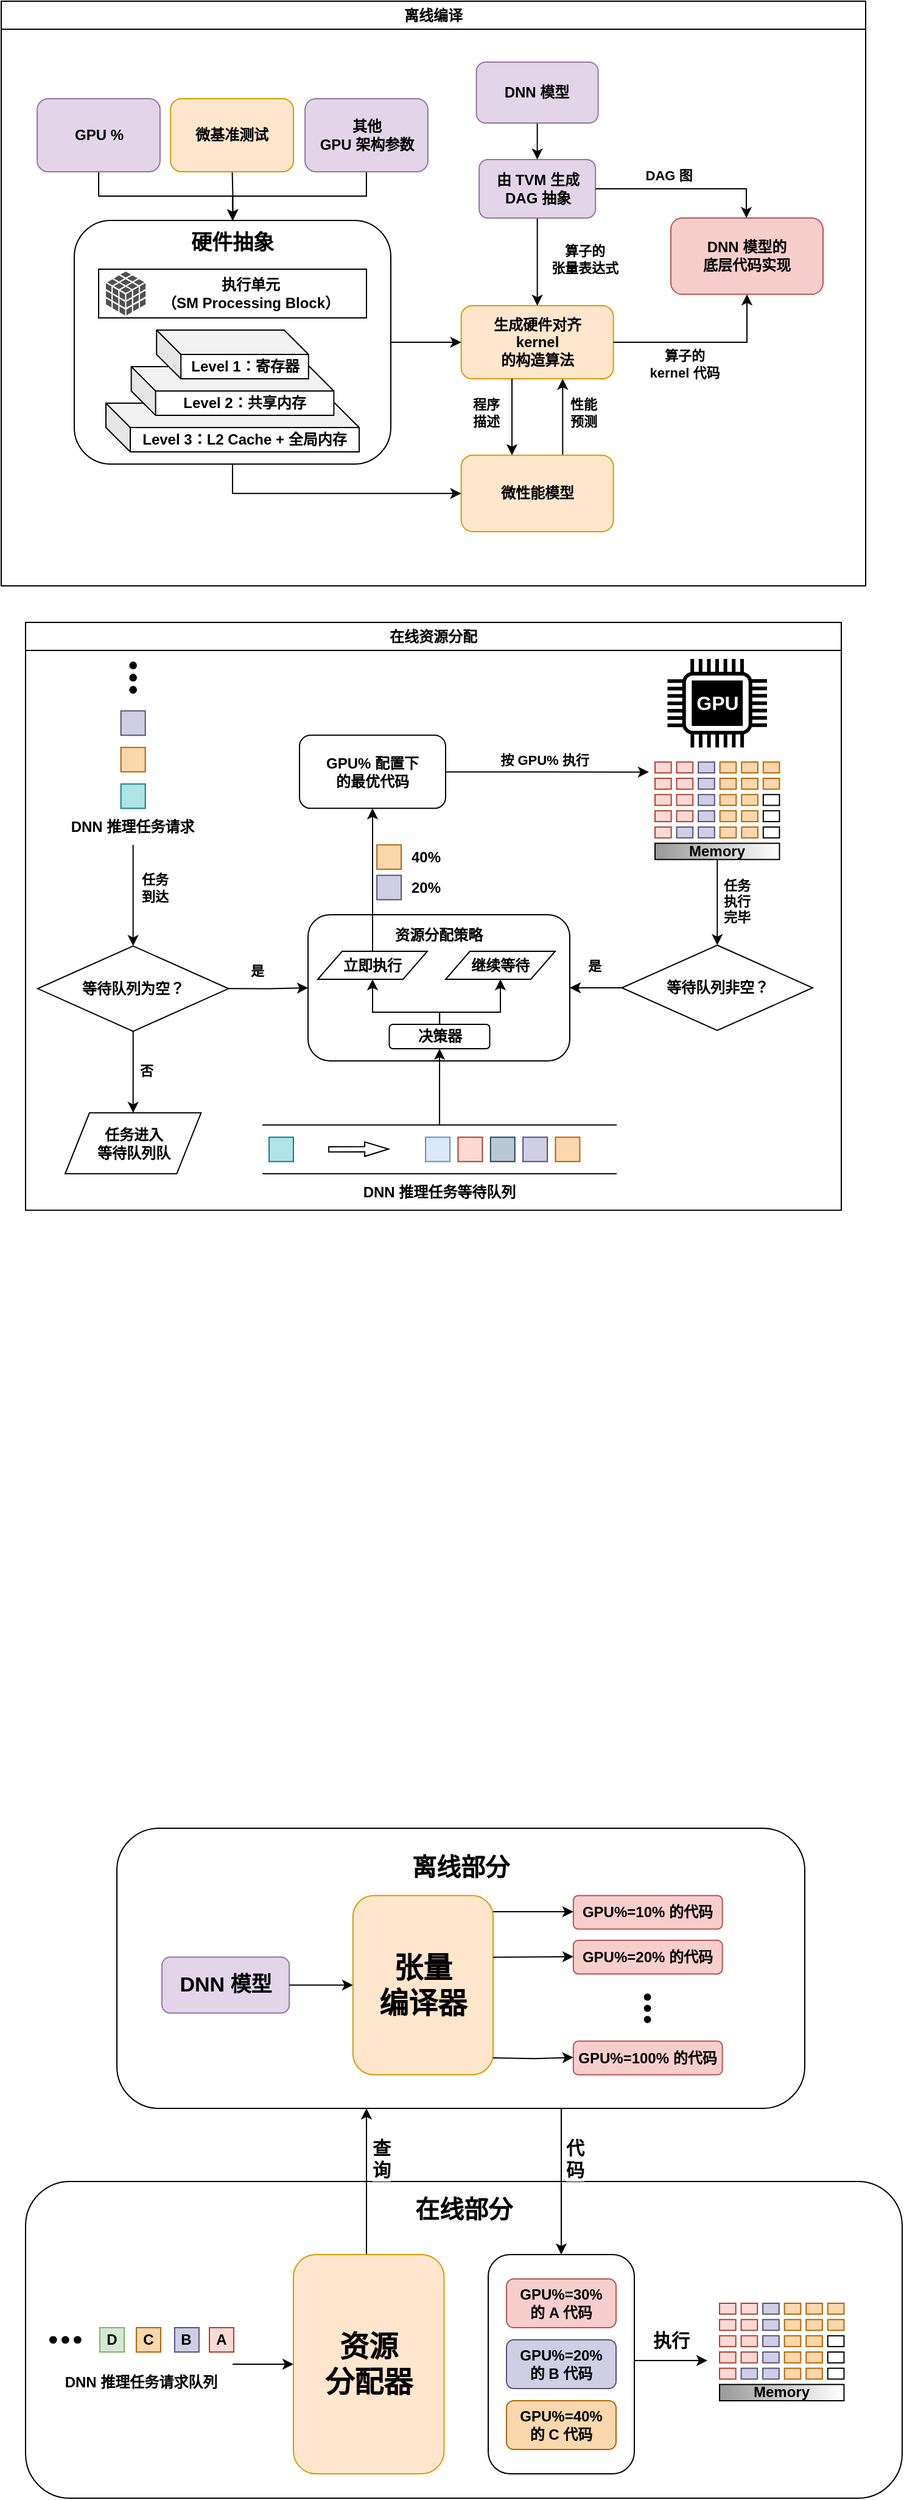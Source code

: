 <mxfile version="22.1.7" type="github">
  <diagram name="Page-1" id="r66Ns_PoiZ77G3gsffww">
    <mxGraphModel dx="1017" dy="494" grid="1" gridSize="10" guides="0" tooltips="1" connect="1" arrows="1" fold="1" page="1" pageScale="1" pageWidth="850" pageHeight="1100" math="0" shadow="0">
      <root>
        <mxCell id="0" />
        <mxCell id="1" parent="0" />
        <mxCell id="Vn_qwxiB0jjPzp0y7otu-781" value="&lt;font style=&quot;font-size: 20px;&quot;&gt;在线部分&lt;br&gt;&lt;br&gt;&lt;br&gt;&lt;br&gt;&lt;br&gt;&lt;br&gt;&lt;br&gt;&lt;br&gt;&lt;br&gt;&lt;br&gt;&lt;/font&gt;" style="rounded=1;whiteSpace=wrap;html=1;fontStyle=1;arcSize=14;" vertex="1" parent="1">
          <mxGeometry x="80" y="1820" width="720" height="260" as="geometry" />
        </mxCell>
        <mxCell id="Vn_qwxiB0jjPzp0y7otu-103" value="离线编译" style="swimlane;whiteSpace=wrap;html=1;fontStyle=1" vertex="1" parent="1">
          <mxGeometry x="60" y="30" width="710" height="480" as="geometry">
            <mxRectangle x="120" y="80" width="90" height="30" as="alternateBounds" />
          </mxGeometry>
        </mxCell>
        <mxCell id="Vn_qwxiB0jjPzp0y7otu-11" value="生成硬件对齐&lt;br&gt;kernel &lt;br&gt;的构造算法" style="rounded=1;whiteSpace=wrap;html=1;fillColor=#ffe6cc;strokeColor=#d79b00;fontStyle=1" vertex="1" parent="Vn_qwxiB0jjPzp0y7otu-103">
          <mxGeometry x="377.82" y="250" width="125" height="60" as="geometry" />
        </mxCell>
        <mxCell id="Vn_qwxiB0jjPzp0y7otu-16" value="" style="edgeStyle=orthogonalEdgeStyle;rounded=0;orthogonalLoop=1;jettySize=auto;html=1;fontStyle=1;strokeWidth=1;" edge="1" parent="Vn_qwxiB0jjPzp0y7otu-103" source="Vn_qwxiB0jjPzp0y7otu-15" target="Vn_qwxiB0jjPzp0y7otu-11">
          <mxGeometry relative="1" as="geometry" />
        </mxCell>
        <mxCell id="Vn_qwxiB0jjPzp0y7otu-17" value="算子的&lt;br&gt;张量表达式" style="edgeLabel;html=1;align=center;verticalAlign=middle;resizable=0;points=[];fontStyle=1" vertex="1" connectable="0" parent="Vn_qwxiB0jjPzp0y7otu-16">
          <mxGeometry y="20" relative="1" as="geometry">
            <mxPoint x="18" y="-2" as="offset" />
          </mxGeometry>
        </mxCell>
        <mxCell id="Vn_qwxiB0jjPzp0y7otu-15" value="由 TVM 生成 &lt;br&gt;DAG 抽象" style="rounded=1;whiteSpace=wrap;html=1;fillColor=#e1d5e7;strokeColor=#9673a6;fontStyle=1" vertex="1" parent="Vn_qwxiB0jjPzp0y7otu-103">
          <mxGeometry x="392.54" y="130" width="95.56" height="47.95" as="geometry" />
        </mxCell>
        <mxCell id="Vn_qwxiB0jjPzp0y7otu-32" value="" style="edgeStyle=orthogonalEdgeStyle;rounded=0;orthogonalLoop=1;jettySize=auto;html=1;fontStyle=1;strokeWidth=1;" edge="1" parent="Vn_qwxiB0jjPzp0y7otu-103" source="Vn_qwxiB0jjPzp0y7otu-19" target="Vn_qwxiB0jjPzp0y7otu-11">
          <mxGeometry relative="1" as="geometry">
            <Array as="points">
              <mxPoint x="461.15" y="345.905" />
              <mxPoint x="461.15" y="345.905" />
            </Array>
          </mxGeometry>
        </mxCell>
        <mxCell id="Vn_qwxiB0jjPzp0y7otu-96" value="性能&lt;br&gt;预测" style="edgeLabel;html=1;align=center;verticalAlign=middle;resizable=0;points=[];fontStyle=1" vertex="1" connectable="0" parent="Vn_qwxiB0jjPzp0y7otu-32">
          <mxGeometry x="0.164" y="-3" relative="1" as="geometry">
            <mxPoint x="14" y="2" as="offset" />
          </mxGeometry>
        </mxCell>
        <mxCell id="Vn_qwxiB0jjPzp0y7otu-19" value="微性能模型" style="rounded=1;whiteSpace=wrap;html=1;fillColor=#ffe6cc;strokeColor=#d79b00;fontStyle=1" vertex="1" parent="Vn_qwxiB0jjPzp0y7otu-103">
          <mxGeometry x="377.817" y="372.723" width="125.0" height="62.727" as="geometry" />
        </mxCell>
        <mxCell id="Vn_qwxiB0jjPzp0y7otu-20" value="" style="edgeStyle=orthogonalEdgeStyle;rounded=0;orthogonalLoop=1;jettySize=auto;html=1;fontStyle=1;strokeWidth=1;" edge="1" parent="Vn_qwxiB0jjPzp0y7otu-103" source="Vn_qwxiB0jjPzp0y7otu-11" target="Vn_qwxiB0jjPzp0y7otu-19">
          <mxGeometry relative="1" as="geometry">
            <Array as="points">
              <mxPoint x="419.483" y="345.905" />
              <mxPoint x="419.483" y="345.905" />
            </Array>
          </mxGeometry>
        </mxCell>
        <mxCell id="Vn_qwxiB0jjPzp0y7otu-95" value="程序&lt;br&gt;描述" style="edgeLabel;html=1;align=center;verticalAlign=middle;resizable=0;points=[];fontStyle=1" vertex="1" connectable="0" parent="Vn_qwxiB0jjPzp0y7otu-20">
          <mxGeometry x="-0.116" y="-3" relative="1" as="geometry">
            <mxPoint x="-19" as="offset" />
          </mxGeometry>
        </mxCell>
        <mxCell id="Vn_qwxiB0jjPzp0y7otu-36" value="" style="edgeStyle=orthogonalEdgeStyle;rounded=0;orthogonalLoop=1;jettySize=auto;html=1;entryX=0.5;entryY=1;entryDx=0;entryDy=0;exitX=1;exitY=0.5;exitDx=0;exitDy=0;fontStyle=1;strokeWidth=1;" edge="1" parent="Vn_qwxiB0jjPzp0y7otu-103" source="Vn_qwxiB0jjPzp0y7otu-11" target="Vn_qwxiB0jjPzp0y7otu-37">
          <mxGeometry relative="1" as="geometry">
            <mxPoint x="675.47" y="287.053" as="sourcePoint" />
            <mxPoint x="648.65" y="209.994" as="targetPoint" />
          </mxGeometry>
        </mxCell>
        <mxCell id="Vn_qwxiB0jjPzp0y7otu-85" value="算子的 &lt;br&gt;kernel 代码" style="edgeLabel;html=1;align=center;verticalAlign=middle;resizable=0;points=[];fontStyle=1" vertex="1" connectable="0" parent="Vn_qwxiB0jjPzp0y7otu-36">
          <mxGeometry x="-0.117" y="4" relative="1" as="geometry">
            <mxPoint x="-8" y="22" as="offset" />
          </mxGeometry>
        </mxCell>
        <mxCell id="Vn_qwxiB0jjPzp0y7otu-37" value="DNN 模型的&lt;br&gt;底层代码实现" style="whiteSpace=wrap;html=1;rounded=1;fillColor=#f8cecc;strokeColor=#b85450;fontStyle=1" vertex="1" parent="Vn_qwxiB0jjPzp0y7otu-103">
          <mxGeometry x="549.997" y="177.95" width="125.0" height="62.727" as="geometry" />
        </mxCell>
        <mxCell id="Vn_qwxiB0jjPzp0y7otu-38" value="" style="edgeStyle=orthogonalEdgeStyle;rounded=0;orthogonalLoop=1;jettySize=auto;html=1;fontStyle=1;strokeWidth=1;" edge="1" parent="Vn_qwxiB0jjPzp0y7otu-103" source="Vn_qwxiB0jjPzp0y7otu-15" target="Vn_qwxiB0jjPzp0y7otu-37">
          <mxGeometry relative="1" as="geometry">
            <Array as="points">
              <mxPoint x="612" y="154" />
            </Array>
          </mxGeometry>
        </mxCell>
        <mxCell id="Vn_qwxiB0jjPzp0y7otu-86" value="DAG 图" style="edgeLabel;html=1;align=center;verticalAlign=middle;resizable=0;points=[];fontStyle=1" vertex="1" connectable="0" parent="Vn_qwxiB0jjPzp0y7otu-38">
          <mxGeometry x="-0.28" y="10" relative="1" as="geometry">
            <mxPoint x="7" y="-1" as="offset" />
          </mxGeometry>
        </mxCell>
        <mxCell id="Vn_qwxiB0jjPzp0y7otu-997" style="edgeStyle=orthogonalEdgeStyle;rounded=0;orthogonalLoop=1;jettySize=auto;html=1;strokeWidth=1;" edge="1" parent="Vn_qwxiB0jjPzp0y7otu-103" source="Vn_qwxiB0jjPzp0y7otu-7" target="Vn_qwxiB0jjPzp0y7otu-977">
          <mxGeometry relative="1" as="geometry" />
        </mxCell>
        <mxCell id="Vn_qwxiB0jjPzp0y7otu-7" value="其他 &lt;br&gt;GPU 架构参数" style="rounded=1;whiteSpace=wrap;html=1;fillColor=#e1d5e7;strokeColor=#9673a6;fontStyle=1" vertex="1" parent="Vn_qwxiB0jjPzp0y7otu-103">
          <mxGeometry x="249.545" y="80.0" width="100.909" height="60.0" as="geometry" />
        </mxCell>
        <mxCell id="Vn_qwxiB0jjPzp0y7otu-996" value="" style="edgeStyle=orthogonalEdgeStyle;rounded=0;orthogonalLoop=1;jettySize=auto;html=1;strokeWidth=1;entryX=0.5;entryY=0;entryDx=0;entryDy=0;" edge="1" parent="Vn_qwxiB0jjPzp0y7otu-103">
          <mxGeometry relative="1" as="geometry">
            <mxPoint x="189.772" y="140" as="sourcePoint" />
            <mxPoint x="190.23" y="180" as="targetPoint" />
          </mxGeometry>
        </mxCell>
        <mxCell id="Vn_qwxiB0jjPzp0y7otu-8" value="微基准测试" style="rounded=1;whiteSpace=wrap;html=1;fillColor=#ffe6cc;strokeColor=#d79b00;fontStyle=1" vertex="1" parent="Vn_qwxiB0jjPzp0y7otu-103">
          <mxGeometry x="139.091" y="80.0" width="100.909" height="60.0" as="geometry" />
        </mxCell>
        <mxCell id="Vn_qwxiB0jjPzp0y7otu-995" style="edgeStyle=orthogonalEdgeStyle;rounded=0;orthogonalLoop=1;jettySize=auto;html=1;entryX=0.5;entryY=0;entryDx=0;entryDy=0;strokeWidth=1;" edge="1" parent="Vn_qwxiB0jjPzp0y7otu-103" source="Vn_qwxiB0jjPzp0y7otu-79" target="Vn_qwxiB0jjPzp0y7otu-977">
          <mxGeometry relative="1" as="geometry" />
        </mxCell>
        <mxCell id="Vn_qwxiB0jjPzp0y7otu-79" value="GPU %" style="rounded=1;whiteSpace=wrap;html=1;fillColor=#e1d5e7;strokeColor=#9673a6;fontStyle=1" vertex="1" parent="Vn_qwxiB0jjPzp0y7otu-103">
          <mxGeometry x="29.55" y="80.0" width="100.909" height="60.0" as="geometry" />
        </mxCell>
        <mxCell id="Vn_qwxiB0jjPzp0y7otu-208" value="" style="edgeStyle=orthogonalEdgeStyle;rounded=0;orthogonalLoop=1;jettySize=auto;html=1;strokeWidth=1;fontStyle=1" edge="1" parent="Vn_qwxiB0jjPzp0y7otu-103" source="Vn_qwxiB0jjPzp0y7otu-207" target="Vn_qwxiB0jjPzp0y7otu-15">
          <mxGeometry relative="1" as="geometry" />
        </mxCell>
        <mxCell id="Vn_qwxiB0jjPzp0y7otu-207" value="DNN 模型" style="rounded=1;whiteSpace=wrap;html=1;fillColor=#e1d5e7;strokeColor=#9673a6;fontStyle=1" vertex="1" parent="Vn_qwxiB0jjPzp0y7otu-103">
          <mxGeometry x="390.32" y="50" width="100" height="50" as="geometry" />
        </mxCell>
        <mxCell id="Vn_qwxiB0jjPzp0y7otu-984" value="" style="group;fontStyle=1" vertex="1" connectable="0" parent="Vn_qwxiB0jjPzp0y7otu-103">
          <mxGeometry x="60" y="180" width="260" height="200" as="geometry" />
        </mxCell>
        <mxCell id="Vn_qwxiB0jjPzp0y7otu-977" value="&lt;span&gt;&lt;font style=&quot;font-size: 17px;&quot;&gt;硬件抽象&lt;br&gt;&lt;br&gt;&lt;br&gt;&lt;br&gt;&lt;br&gt;&lt;br&gt;&lt;br&gt;&lt;br&gt;&lt;br&gt;&lt;/font&gt;&lt;/span&gt;" style="rounded=1;whiteSpace=wrap;html=1;fontStyle=1" vertex="1" parent="Vn_qwxiB0jjPzp0y7otu-984">
          <mxGeometry width="260" height="200" as="geometry" />
        </mxCell>
        <mxCell id="Vn_qwxiB0jjPzp0y7otu-978" value="" style="rounded=0;whiteSpace=wrap;html=1;fontStyle=1" vertex="1" parent="Vn_qwxiB0jjPzp0y7otu-984">
          <mxGeometry x="20" y="40" width="220" height="40" as="geometry" />
        </mxCell>
        <mxCell id="Vn_qwxiB0jjPzp0y7otu-983" value="" style="group;fontStyle=1" vertex="1" connectable="0" parent="Vn_qwxiB0jjPzp0y7otu-984">
          <mxGeometry x="26" y="90" width="208" height="100" as="geometry" />
        </mxCell>
        <mxCell id="Vn_qwxiB0jjPzp0y7otu-979" value="Level 3：L2 Cache + 全局内存" style="shape=cube;whiteSpace=wrap;html=1;boundedLbl=1;backgroundOutline=1;darkOpacity=0.05;darkOpacity2=0.1;fontStyle=1" vertex="1" parent="Vn_qwxiB0jjPzp0y7otu-983">
          <mxGeometry y="60" width="208" height="40" as="geometry" />
        </mxCell>
        <mxCell id="Vn_qwxiB0jjPzp0y7otu-980" value="Level 2：共享内存" style="shape=cube;whiteSpace=wrap;html=1;boundedLbl=1;backgroundOutline=1;darkOpacity=0.05;darkOpacity2=0.1;fontStyle=1" vertex="1" parent="Vn_qwxiB0jjPzp0y7otu-983">
          <mxGeometry x="20.8" y="30" width="166.4" height="40" as="geometry" />
        </mxCell>
        <mxCell id="Vn_qwxiB0jjPzp0y7otu-981" value="Level 1：寄存器" style="shape=cube;whiteSpace=wrap;html=1;boundedLbl=1;backgroundOutline=1;darkOpacity=0.05;darkOpacity2=0.1;fontStyle=1" vertex="1" parent="Vn_qwxiB0jjPzp0y7otu-983">
          <mxGeometry x="41.6" width="124.8" height="40" as="geometry" />
        </mxCell>
        <mxCell id="Vn_qwxiB0jjPzp0y7otu-993" value="" style="sketch=0;shadow=0;dashed=0;html=1;strokeColor=none;fillColor=#505050;labelPosition=center;verticalLabelPosition=bottom;verticalAlign=top;outlineConnect=0;align=center;shape=mxgraph.office.databases.database_cube;" vertex="1" parent="Vn_qwxiB0jjPzp0y7otu-984">
          <mxGeometry x="26" y="42" width="32.54" height="36" as="geometry" />
        </mxCell>
        <mxCell id="Vn_qwxiB0jjPzp0y7otu-998" value="&lt;b&gt;执行单元&lt;br style=&quot;border-color: var(--border-color);&quot;&gt;（SM Processing Block）&lt;/b&gt;" style="text;html=1;strokeColor=none;fillColor=none;align=center;verticalAlign=middle;whiteSpace=wrap;rounded=0;" vertex="1" parent="Vn_qwxiB0jjPzp0y7otu-984">
          <mxGeometry x="60" y="45" width="170" height="30" as="geometry" />
        </mxCell>
        <mxCell id="Vn_qwxiB0jjPzp0y7otu-986" style="edgeStyle=orthogonalEdgeStyle;rounded=0;orthogonalLoop=1;jettySize=auto;html=1;entryX=0;entryY=0.5;entryDx=0;entryDy=0;fontStyle=1;strokeWidth=1;" edge="1" parent="Vn_qwxiB0jjPzp0y7otu-103" source="Vn_qwxiB0jjPzp0y7otu-977" target="Vn_qwxiB0jjPzp0y7otu-19">
          <mxGeometry relative="1" as="geometry">
            <Array as="points">
              <mxPoint x="190" y="404" />
            </Array>
          </mxGeometry>
        </mxCell>
        <mxCell id="Vn_qwxiB0jjPzp0y7otu-994" value="" style="edgeStyle=orthogonalEdgeStyle;rounded=0;orthogonalLoop=1;jettySize=auto;html=1;strokeWidth=1;" edge="1" parent="Vn_qwxiB0jjPzp0y7otu-103" source="Vn_qwxiB0jjPzp0y7otu-977" target="Vn_qwxiB0jjPzp0y7otu-11">
          <mxGeometry relative="1" as="geometry" />
        </mxCell>
        <mxCell id="Vn_qwxiB0jjPzp0y7otu-229" value="在线资源分配" style="swimlane;whiteSpace=wrap;html=1;fontStyle=1" vertex="1" parent="1">
          <mxGeometry x="80" y="540" width="670" height="482.66" as="geometry" />
        </mxCell>
        <mxCell id="Vn_qwxiB0jjPzp0y7otu-580" value="DNN 推理任务请求" style="text;html=1;strokeColor=none;fillColor=none;align=center;verticalAlign=middle;whiteSpace=wrap;rounded=0;fontStyle=1" vertex="1" parent="Vn_qwxiB0jjPzp0y7otu-229">
          <mxGeometry x="13.33" y="152.66" width="150" height="30" as="geometry" />
        </mxCell>
        <mxCell id="Vn_qwxiB0jjPzp0y7otu-585" value="等待队列为空？" style="rhombus;whiteSpace=wrap;html=1;fontStyle=1" vertex="1" parent="Vn_qwxiB0jjPzp0y7otu-229">
          <mxGeometry x="10.0" y="265.66" width="156.67" height="70" as="geometry" />
        </mxCell>
        <mxCell id="Vn_qwxiB0jjPzp0y7otu-578" value="" style="edgeStyle=orthogonalEdgeStyle;rounded=0;orthogonalLoop=1;jettySize=auto;html=1;entryX=0.5;entryY=0;entryDx=0;entryDy=0;fontStyle=1" edge="1" parent="Vn_qwxiB0jjPzp0y7otu-229" source="Vn_qwxiB0jjPzp0y7otu-580" target="Vn_qwxiB0jjPzp0y7otu-585">
          <mxGeometry relative="1" as="geometry">
            <mxPoint x="88.343" y="232.66" as="targetPoint" />
          </mxGeometry>
        </mxCell>
        <mxCell id="Vn_qwxiB0jjPzp0y7otu-579" value="任务&lt;br&gt;到达" style="edgeLabel;html=1;align=center;verticalAlign=middle;resizable=0;points=[];fontStyle=1" vertex="1" connectable="0" parent="Vn_qwxiB0jjPzp0y7otu-578">
          <mxGeometry x="-0.159" relative="1" as="geometry">
            <mxPoint x="17" as="offset" />
          </mxGeometry>
        </mxCell>
        <mxCell id="Vn_qwxiB0jjPzp0y7otu-586" value="" style="rounded=0;whiteSpace=wrap;html=1;fontStyle=1;fillColor=#b0e3e6;strokeColor=#0e8088;" vertex="1" parent="Vn_qwxiB0jjPzp0y7otu-229">
          <mxGeometry x="78.332" y="132.66" width="20.0" height="20.0" as="geometry" />
        </mxCell>
        <mxCell id="Vn_qwxiB0jjPzp0y7otu-587" value="" style="ellipse;whiteSpace=wrap;html=1;aspect=fixed;fillColor=#000000;fontStyle=1" vertex="1" parent="Vn_qwxiB0jjPzp0y7otu-229">
          <mxGeometry x="85.667" y="52.66" width="5.33" height="5.33" as="geometry" />
        </mxCell>
        <mxCell id="Vn_qwxiB0jjPzp0y7otu-588" value="" style="ellipse;whiteSpace=wrap;html=1;aspect=fixed;fillColor=#000000;fontStyle=1" vertex="1" parent="Vn_qwxiB0jjPzp0y7otu-229">
          <mxGeometry x="85.669" y="42.66" width="5.33" height="5.33" as="geometry" />
        </mxCell>
        <mxCell id="Vn_qwxiB0jjPzp0y7otu-589" value="" style="ellipse;whiteSpace=wrap;html=1;aspect=fixed;fillColor=#000000;fontStyle=1" vertex="1" parent="Vn_qwxiB0jjPzp0y7otu-229">
          <mxGeometry x="85.66" y="32.66" width="5.33" height="5.33" as="geometry" />
        </mxCell>
        <mxCell id="Vn_qwxiB0jjPzp0y7otu-592" value="资源分配策略&lt;br&gt;&lt;br&gt;&lt;br&gt;&lt;br&gt;&lt;br&gt;&lt;br&gt;&lt;br&gt;" style="rounded=1;whiteSpace=wrap;html=1;fontStyle=1" vertex="1" parent="Vn_qwxiB0jjPzp0y7otu-229">
          <mxGeometry x="232" y="240" width="215" height="120" as="geometry" />
        </mxCell>
        <mxCell id="Vn_qwxiB0jjPzp0y7otu-583" style="edgeStyle=orthogonalEdgeStyle;rounded=0;orthogonalLoop=1;jettySize=auto;html=1;exitX=1;exitY=0.5;exitDx=0;exitDy=0;entryX=0;entryY=0.5;entryDx=0;entryDy=0;fontStyle=1" edge="1" parent="Vn_qwxiB0jjPzp0y7otu-229" source="Vn_qwxiB0jjPzp0y7otu-585" target="Vn_qwxiB0jjPzp0y7otu-592">
          <mxGeometry relative="1" as="geometry" />
        </mxCell>
        <mxCell id="Vn_qwxiB0jjPzp0y7otu-584" value="是" style="edgeLabel;html=1;align=center;verticalAlign=middle;resizable=0;points=[];fontStyle=1" vertex="1" connectable="0" parent="Vn_qwxiB0jjPzp0y7otu-583">
          <mxGeometry x="-0.22" y="-2" relative="1" as="geometry">
            <mxPoint x="-3" y="-17" as="offset" />
          </mxGeometry>
        </mxCell>
        <mxCell id="Vn_qwxiB0jjPzp0y7otu-595" value="GPU% 配置下&lt;br&gt;的最优代码" style="rounded=1;whiteSpace=wrap;html=1;fontStyle=1" vertex="1" parent="Vn_qwxiB0jjPzp0y7otu-229">
          <mxGeometry x="225" y="92.66" width="120" height="60" as="geometry" />
        </mxCell>
        <mxCell id="Vn_qwxiB0jjPzp0y7otu-596" value="" style="rounded=0;whiteSpace=wrap;html=1;fontStyle=1;fillColor=#fad7ac;strokeColor=#b46504;" vertex="1" parent="Vn_qwxiB0jjPzp0y7otu-229">
          <mxGeometry x="78.33" y="102.66" width="20.0" height="20.0" as="geometry" />
        </mxCell>
        <mxCell id="Vn_qwxiB0jjPzp0y7otu-597" value="" style="rounded=0;whiteSpace=wrap;html=1;fontStyle=1;fillColor=#d0cee2;strokeColor=#56517e;" vertex="1" parent="Vn_qwxiB0jjPzp0y7otu-229">
          <mxGeometry x="78.329" y="72.66" width="20" height="20" as="geometry" />
        </mxCell>
        <mxCell id="Vn_qwxiB0jjPzp0y7otu-598" value="" style="group;fontStyle=1" vertex="1" connectable="0" parent="Vn_qwxiB0jjPzp0y7otu-229">
          <mxGeometry x="527.24" y="30.0" width="81.74" height="72.66" as="geometry" />
        </mxCell>
        <mxCell id="Vn_qwxiB0jjPzp0y7otu-599" style="rounded=0;orthogonalLoop=1;jettySize=auto;html=1;exitX=1;exitY=0.5;exitDx=0;exitDy=0;entryX=0;entryY=0.5;entryDx=0;entryDy=0;endArrow=none;endFill=0;strokeWidth=3;fontStyle=1" edge="1" parent="Vn_qwxiB0jjPzp0y7otu-598" source="Vn_qwxiB0jjPzp0y7otu-600">
          <mxGeometry relative="1" as="geometry">
            <mxPoint x="81.74" y="36.33" as="targetPoint" />
          </mxGeometry>
        </mxCell>
        <mxCell id="Vn_qwxiB0jjPzp0y7otu-600" value="" style="rounded=1;whiteSpace=wrap;html=1;strokeWidth=3;fontStyle=1" vertex="1" parent="Vn_qwxiB0jjPzp0y7otu-598">
          <mxGeometry x="13.623" y="12.11" width="54.493" height="48.44" as="geometry" />
        </mxCell>
        <mxCell id="Vn_qwxiB0jjPzp0y7otu-601" value="&lt;span style=&quot;font-size: 16px;&quot;&gt;&lt;font style=&quot;font-size: 16px;&quot;&gt;GPU&lt;/font&gt;&lt;/span&gt;" style="rounded=0;whiteSpace=wrap;html=1;fillColor=#000000;fontColor=#FFFFFF;fontStyle=1" vertex="1" parent="Vn_qwxiB0jjPzp0y7otu-598">
          <mxGeometry x="20.435" y="18.165" width="40.87" height="36.33" as="geometry" />
        </mxCell>
        <mxCell id="Vn_qwxiB0jjPzp0y7otu-602" style="rounded=0;orthogonalLoop=1;jettySize=auto;html=1;exitX=1;exitY=0.5;exitDx=0;exitDy=0;entryX=0;entryY=0.5;entryDx=0;entryDy=0;endArrow=none;endFill=0;strokeWidth=3;fontStyle=1" edge="1" parent="Vn_qwxiB0jjPzp0y7otu-598">
          <mxGeometry relative="1" as="geometry">
            <mxPoint x="68.117" y="42.385" as="sourcePoint" />
            <mxPoint x="81.74" y="42.385" as="targetPoint" />
          </mxGeometry>
        </mxCell>
        <mxCell id="Vn_qwxiB0jjPzp0y7otu-603" style="rounded=0;orthogonalLoop=1;jettySize=auto;html=1;exitX=1;exitY=0.5;exitDx=0;exitDy=0;entryX=0;entryY=0.5;entryDx=0;entryDy=0;endArrow=none;endFill=0;strokeWidth=3;fontStyle=1" edge="1" parent="Vn_qwxiB0jjPzp0y7otu-598">
          <mxGeometry relative="1" as="geometry">
            <mxPoint x="68.117" y="30.221" as="sourcePoint" />
            <mxPoint x="81.74" y="30.221" as="targetPoint" />
          </mxGeometry>
        </mxCell>
        <mxCell id="Vn_qwxiB0jjPzp0y7otu-604" style="rounded=0;orthogonalLoop=1;jettySize=auto;html=1;exitX=1;exitY=0.5;exitDx=0;exitDy=0;entryX=0;entryY=0.5;entryDx=0;entryDy=0;endArrow=none;endFill=0;strokeWidth=3;fontStyle=1" edge="1" parent="Vn_qwxiB0jjPzp0y7otu-598">
          <mxGeometry relative="1" as="geometry">
            <mxPoint x="68.117" y="24.22" as="sourcePoint" />
            <mxPoint x="81.74" y="24.22" as="targetPoint" />
          </mxGeometry>
        </mxCell>
        <mxCell id="Vn_qwxiB0jjPzp0y7otu-605" style="rounded=0;orthogonalLoop=1;jettySize=auto;html=1;exitX=1;exitY=0.5;exitDx=0;exitDy=0;entryX=0;entryY=0.5;entryDx=0;entryDy=0;endArrow=none;endFill=0;strokeWidth=3;fontStyle=1" edge="1" parent="Vn_qwxiB0jjPzp0y7otu-598">
          <mxGeometry relative="1" as="geometry">
            <mxPoint x="68.117" y="54.386" as="sourcePoint" />
            <mxPoint x="81.74" y="54.386" as="targetPoint" />
          </mxGeometry>
        </mxCell>
        <mxCell id="Vn_qwxiB0jjPzp0y7otu-606" style="rounded=0;orthogonalLoop=1;jettySize=auto;html=1;exitX=1;exitY=0.5;exitDx=0;exitDy=0;entryX=0;entryY=0.5;entryDx=0;entryDy=0;endArrow=none;endFill=0;strokeWidth=3;fontStyle=1" edge="1" parent="Vn_qwxiB0jjPzp0y7otu-598">
          <mxGeometry relative="1" as="geometry">
            <mxPoint x="68.117" y="48.386" as="sourcePoint" />
            <mxPoint x="81.74" y="48.386" as="targetPoint" />
          </mxGeometry>
        </mxCell>
        <mxCell id="Vn_qwxiB0jjPzp0y7otu-607" style="rounded=0;orthogonalLoop=1;jettySize=auto;html=1;exitX=1;exitY=0.5;exitDx=0;exitDy=0;entryX=0;entryY=0.5;entryDx=0;entryDy=0;endArrow=none;endFill=0;strokeWidth=3;fontStyle=1" edge="1" parent="Vn_qwxiB0jjPzp0y7otu-598">
          <mxGeometry relative="1" as="geometry">
            <mxPoint x="68.117" y="18.056" as="sourcePoint" />
            <mxPoint x="81.74" y="18.056" as="targetPoint" />
          </mxGeometry>
        </mxCell>
        <mxCell id="Vn_qwxiB0jjPzp0y7otu-608" style="rounded=0;orthogonalLoop=1;jettySize=auto;html=1;exitX=1;exitY=0.5;exitDx=0;exitDy=0;entryX=0;entryY=0.5;entryDx=0;entryDy=0;endArrow=none;endFill=0;strokeWidth=3;fontStyle=1" edge="1" parent="Vn_qwxiB0jjPzp0y7otu-598">
          <mxGeometry relative="1" as="geometry">
            <mxPoint x="13.623" y="36.439" as="targetPoint" />
            <mxPoint y="36.439" as="sourcePoint" />
          </mxGeometry>
        </mxCell>
        <mxCell id="Vn_qwxiB0jjPzp0y7otu-609" style="rounded=0;orthogonalLoop=1;jettySize=auto;html=1;exitX=1;exitY=0.5;exitDx=0;exitDy=0;entryX=0;entryY=0.5;entryDx=0;entryDy=0;endArrow=none;endFill=0;strokeWidth=3;fontStyle=1" edge="1" parent="Vn_qwxiB0jjPzp0y7otu-598">
          <mxGeometry relative="1" as="geometry">
            <mxPoint y="42.494" as="sourcePoint" />
            <mxPoint x="13.623" y="42.494" as="targetPoint" />
          </mxGeometry>
        </mxCell>
        <mxCell id="Vn_qwxiB0jjPzp0y7otu-610" style="rounded=0;orthogonalLoop=1;jettySize=auto;html=1;exitX=1;exitY=0.5;exitDx=0;exitDy=0;entryX=0;entryY=0.5;entryDx=0;entryDy=0;endArrow=none;endFill=0;strokeWidth=3;fontStyle=1" edge="1" parent="Vn_qwxiB0jjPzp0y7otu-598">
          <mxGeometry relative="1" as="geometry">
            <mxPoint y="30.329" as="sourcePoint" />
            <mxPoint x="13.623" y="30.329" as="targetPoint" />
          </mxGeometry>
        </mxCell>
        <mxCell id="Vn_qwxiB0jjPzp0y7otu-611" style="rounded=0;orthogonalLoop=1;jettySize=auto;html=1;exitX=1;exitY=0.5;exitDx=0;exitDy=0;entryX=0;entryY=0.5;entryDx=0;entryDy=0;endArrow=none;endFill=0;strokeWidth=3;fontStyle=1" edge="1" parent="Vn_qwxiB0jjPzp0y7otu-598">
          <mxGeometry relative="1" as="geometry">
            <mxPoint y="24.329" as="sourcePoint" />
            <mxPoint x="13.623" y="24.329" as="targetPoint" />
          </mxGeometry>
        </mxCell>
        <mxCell id="Vn_qwxiB0jjPzp0y7otu-612" style="rounded=0;orthogonalLoop=1;jettySize=auto;html=1;exitX=1;exitY=0.5;exitDx=0;exitDy=0;entryX=0;entryY=0.5;entryDx=0;entryDy=0;endArrow=none;endFill=0;strokeWidth=3;fontStyle=1" edge="1" parent="Vn_qwxiB0jjPzp0y7otu-598">
          <mxGeometry relative="1" as="geometry">
            <mxPoint y="54.495" as="sourcePoint" />
            <mxPoint x="13.623" y="54.495" as="targetPoint" />
          </mxGeometry>
        </mxCell>
        <mxCell id="Vn_qwxiB0jjPzp0y7otu-613" style="rounded=0;orthogonalLoop=1;jettySize=auto;html=1;exitX=1;exitY=0.5;exitDx=0;exitDy=0;entryX=0;entryY=0.5;entryDx=0;entryDy=0;endArrow=none;endFill=0;strokeWidth=3;fontStyle=1" edge="1" parent="Vn_qwxiB0jjPzp0y7otu-598">
          <mxGeometry relative="1" as="geometry">
            <mxPoint y="48.494" as="sourcePoint" />
            <mxPoint x="13.623" y="48.494" as="targetPoint" />
          </mxGeometry>
        </mxCell>
        <mxCell id="Vn_qwxiB0jjPzp0y7otu-614" style="rounded=0;orthogonalLoop=1;jettySize=auto;html=1;exitX=1;exitY=0.5;exitDx=0;exitDy=0;entryX=0;entryY=0.5;entryDx=0;entryDy=0;endArrow=none;endFill=0;strokeWidth=3;fontStyle=1" edge="1" parent="Vn_qwxiB0jjPzp0y7otu-598">
          <mxGeometry relative="1" as="geometry">
            <mxPoint y="18.165" as="sourcePoint" />
            <mxPoint x="13.623" y="18.165" as="targetPoint" />
          </mxGeometry>
        </mxCell>
        <mxCell id="Vn_qwxiB0jjPzp0y7otu-615" style="rounded=0;orthogonalLoop=1;jettySize=auto;html=1;exitX=1;exitY=0.5;exitDx=0;exitDy=0;endArrow=none;endFill=0;strokeWidth=3;fontStyle=1" edge="1" parent="Vn_qwxiB0jjPzp0y7otu-598">
          <mxGeometry relative="1" as="geometry">
            <mxPoint x="40.829" y="60.55" as="sourcePoint" />
            <mxPoint x="40.829" y="72.66" as="targetPoint" />
          </mxGeometry>
        </mxCell>
        <mxCell id="Vn_qwxiB0jjPzp0y7otu-616" style="rounded=0;orthogonalLoop=1;jettySize=auto;html=1;exitX=1;exitY=0.5;exitDx=0;exitDy=0;endArrow=none;endFill=0;strokeWidth=3;fontStyle=1" edge="1" parent="Vn_qwxiB0jjPzp0y7otu-598">
          <mxGeometry relative="1" as="geometry">
            <mxPoint x="47.641" y="60.55" as="sourcePoint" />
            <mxPoint x="47.641" y="72.66" as="targetPoint" />
          </mxGeometry>
        </mxCell>
        <mxCell id="Vn_qwxiB0jjPzp0y7otu-617" style="rounded=0;orthogonalLoop=1;jettySize=auto;html=1;exitX=1;exitY=0.5;exitDx=0;exitDy=0;endArrow=none;endFill=0;strokeWidth=3;fontStyle=1" edge="1" parent="Vn_qwxiB0jjPzp0y7otu-598">
          <mxGeometry relative="1" as="geometry">
            <mxPoint x="54.452" y="60.55" as="sourcePoint" />
            <mxPoint x="54.452" y="72.66" as="targetPoint" />
          </mxGeometry>
        </mxCell>
        <mxCell id="Vn_qwxiB0jjPzp0y7otu-618" style="rounded=0;orthogonalLoop=1;jettySize=auto;html=1;exitX=1;exitY=0.5;exitDx=0;exitDy=0;endArrow=none;endFill=0;strokeWidth=3;fontStyle=1" edge="1" parent="Vn_qwxiB0jjPzp0y7otu-598">
          <mxGeometry relative="1" as="geometry">
            <mxPoint x="61.305" y="60.55" as="sourcePoint" />
            <mxPoint x="61.305" y="72.66" as="targetPoint" />
          </mxGeometry>
        </mxCell>
        <mxCell id="Vn_qwxiB0jjPzp0y7otu-619" style="rounded=0;orthogonalLoop=1;jettySize=auto;html=1;exitX=1;exitY=0.5;exitDx=0;exitDy=0;endArrow=none;endFill=0;strokeWidth=3;fontStyle=1" edge="1" parent="Vn_qwxiB0jjPzp0y7otu-598">
          <mxGeometry relative="1" as="geometry">
            <mxPoint x="34.058" y="60.55" as="sourcePoint" />
            <mxPoint x="34.058" y="72.66" as="targetPoint" />
          </mxGeometry>
        </mxCell>
        <mxCell id="Vn_qwxiB0jjPzp0y7otu-620" style="rounded=0;orthogonalLoop=1;jettySize=auto;html=1;exitX=1;exitY=0.5;exitDx=0;exitDy=0;endArrow=none;endFill=0;strokeWidth=3;fontStyle=1" edge="1" parent="Vn_qwxiB0jjPzp0y7otu-598">
          <mxGeometry relative="1" as="geometry">
            <mxPoint x="27.247" y="60.55" as="sourcePoint" />
            <mxPoint x="27.247" y="72.66" as="targetPoint" />
          </mxGeometry>
        </mxCell>
        <mxCell id="Vn_qwxiB0jjPzp0y7otu-621" style="rounded=0;orthogonalLoop=1;jettySize=auto;html=1;exitX=1;exitY=0.5;exitDx=0;exitDy=0;endArrow=none;endFill=0;strokeWidth=3;fontStyle=1" edge="1" parent="Vn_qwxiB0jjPzp0y7otu-598">
          <mxGeometry relative="1" as="geometry">
            <mxPoint x="20.435" y="60.55" as="sourcePoint" />
            <mxPoint x="20.435" y="72.66" as="targetPoint" />
          </mxGeometry>
        </mxCell>
        <mxCell id="Vn_qwxiB0jjPzp0y7otu-622" style="rounded=0;orthogonalLoop=1;jettySize=auto;html=1;exitX=1;exitY=0.5;exitDx=0;exitDy=0;endArrow=none;endFill=0;strokeWidth=3;fontStyle=1" edge="1" parent="Vn_qwxiB0jjPzp0y7otu-598">
          <mxGeometry relative="1" as="geometry">
            <mxPoint x="40.747" as="sourcePoint" />
            <mxPoint x="40.747" y="12.11" as="targetPoint" />
          </mxGeometry>
        </mxCell>
        <mxCell id="Vn_qwxiB0jjPzp0y7otu-623" style="rounded=0;orthogonalLoop=1;jettySize=auto;html=1;exitX=1;exitY=0.5;exitDx=0;exitDy=0;endArrow=none;endFill=0;strokeWidth=3;fontStyle=1" edge="1" parent="Vn_qwxiB0jjPzp0y7otu-598">
          <mxGeometry relative="1" as="geometry">
            <mxPoint x="47.559" as="sourcePoint" />
            <mxPoint x="47.559" y="12.11" as="targetPoint" />
          </mxGeometry>
        </mxCell>
        <mxCell id="Vn_qwxiB0jjPzp0y7otu-624" style="rounded=0;orthogonalLoop=1;jettySize=auto;html=1;exitX=1;exitY=0.5;exitDx=0;exitDy=0;endArrow=none;endFill=0;strokeWidth=3;fontStyle=1" edge="1" parent="Vn_qwxiB0jjPzp0y7otu-598">
          <mxGeometry relative="1" as="geometry">
            <mxPoint x="54.371" as="sourcePoint" />
            <mxPoint x="54.371" y="12.11" as="targetPoint" />
          </mxGeometry>
        </mxCell>
        <mxCell id="Vn_qwxiB0jjPzp0y7otu-625" style="rounded=0;orthogonalLoop=1;jettySize=auto;html=1;exitX=1;exitY=0.5;exitDx=0;exitDy=0;endArrow=none;endFill=0;strokeWidth=3;fontStyle=1" edge="1" parent="Vn_qwxiB0jjPzp0y7otu-598">
          <mxGeometry relative="1" as="geometry">
            <mxPoint x="61.223" as="sourcePoint" />
            <mxPoint x="61.223" y="12.11" as="targetPoint" />
          </mxGeometry>
        </mxCell>
        <mxCell id="Vn_qwxiB0jjPzp0y7otu-626" style="rounded=0;orthogonalLoop=1;jettySize=auto;html=1;exitX=1;exitY=0.5;exitDx=0;exitDy=0;endArrow=none;endFill=0;strokeWidth=3;fontStyle=1" edge="1" parent="Vn_qwxiB0jjPzp0y7otu-598">
          <mxGeometry relative="1" as="geometry">
            <mxPoint x="33.977" as="sourcePoint" />
            <mxPoint x="33.977" y="12.11" as="targetPoint" />
          </mxGeometry>
        </mxCell>
        <mxCell id="Vn_qwxiB0jjPzp0y7otu-627" style="rounded=0;orthogonalLoop=1;jettySize=auto;html=1;exitX=1;exitY=0.5;exitDx=0;exitDy=0;endArrow=none;endFill=0;strokeWidth=3;fontStyle=1" edge="1" parent="Vn_qwxiB0jjPzp0y7otu-598">
          <mxGeometry relative="1" as="geometry">
            <mxPoint x="27.165" as="sourcePoint" />
            <mxPoint x="27.165" y="12.11" as="targetPoint" />
          </mxGeometry>
        </mxCell>
        <mxCell id="Vn_qwxiB0jjPzp0y7otu-628" style="rounded=0;orthogonalLoop=1;jettySize=auto;html=1;exitX=1;exitY=0.5;exitDx=0;exitDy=0;endArrow=none;endFill=0;strokeWidth=3;fontStyle=1" edge="1" parent="Vn_qwxiB0jjPzp0y7otu-598">
          <mxGeometry relative="1" as="geometry">
            <mxPoint x="20.353" as="sourcePoint" />
            <mxPoint x="20.353" y="12.11" as="targetPoint" />
          </mxGeometry>
        </mxCell>
        <mxCell id="Vn_qwxiB0jjPzp0y7otu-629" value="" style="group;fontStyle=1" vertex="1" connectable="0" parent="Vn_qwxiB0jjPzp0y7otu-229">
          <mxGeometry x="195.0" y="412.66" width="290" height="70" as="geometry" />
        </mxCell>
        <mxCell id="Vn_qwxiB0jjPzp0y7otu-630" value="DNN 推理任务等待队列" style="text;html=1;strokeColor=none;fillColor=none;align=center;verticalAlign=middle;whiteSpace=wrap;rounded=0;fontStyle=1" vertex="1" parent="Vn_qwxiB0jjPzp0y7otu-629">
          <mxGeometry x="70" y="40" width="150" height="30" as="geometry" />
        </mxCell>
        <mxCell id="Vn_qwxiB0jjPzp0y7otu-631" value="" style="group;fontStyle=1" vertex="1" connectable="0" parent="Vn_qwxiB0jjPzp0y7otu-629">
          <mxGeometry width="290" height="40" as="geometry" />
        </mxCell>
        <mxCell id="Vn_qwxiB0jjPzp0y7otu-632" value="" style="shape=partialRectangle;whiteSpace=wrap;html=1;top=0;bottom=0;fillColor=none;direction=south;fontStyle=1" vertex="1" parent="Vn_qwxiB0jjPzp0y7otu-631">
          <mxGeometry width="290" height="40" as="geometry" />
        </mxCell>
        <mxCell id="Vn_qwxiB0jjPzp0y7otu-633" value="" style="rounded=0;whiteSpace=wrap;html=1;fontStyle=1;fillColor=#b0e3e6;strokeColor=#0e8088;" vertex="1" parent="Vn_qwxiB0jjPzp0y7otu-631">
          <mxGeometry x="4.999" y="10" width="20.0" height="20.0" as="geometry" />
        </mxCell>
        <mxCell id="Vn_qwxiB0jjPzp0y7otu-634" value="" style="shape=flexArrow;endArrow=classic;html=1;rounded=0;strokeWidth=1;width=4.267;endSize=6.168;endWidth=6.596;fontStyle=1" edge="1" parent="Vn_qwxiB0jjPzp0y7otu-631">
          <mxGeometry width="50" height="50" relative="1" as="geometry">
            <mxPoint x="53.56" y="19.98" as="sourcePoint" />
            <mxPoint x="103.56" y="19.7" as="targetPoint" />
          </mxGeometry>
        </mxCell>
        <mxCell id="Vn_qwxiB0jjPzp0y7otu-635" value="" style="rounded=0;whiteSpace=wrap;html=1;fontStyle=1;fillColor=#bac8d3;strokeColor=#23445d;container=0;" vertex="1" parent="Vn_qwxiB0jjPzp0y7otu-631">
          <mxGeometry x="186.888" y="10" width="20.0" height="20.0" as="geometry" />
        </mxCell>
        <mxCell id="Vn_qwxiB0jjPzp0y7otu-636" value="" style="rounded=0;whiteSpace=wrap;html=1;fontStyle=1;fillColor=#d0cee2;strokeColor=#56517e;container=0;" vertex="1" parent="Vn_qwxiB0jjPzp0y7otu-631">
          <mxGeometry x="213.549" y="10" width="20" height="20" as="geometry" />
        </mxCell>
        <mxCell id="Vn_qwxiB0jjPzp0y7otu-637" value="" style="rounded=0;whiteSpace=wrap;html=1;fontStyle=1;fillColor=#fad7ac;strokeColor=#b46504;container=0;" vertex="1" parent="Vn_qwxiB0jjPzp0y7otu-631">
          <mxGeometry x="240.22" y="10" width="20.0" height="20.0" as="geometry" />
        </mxCell>
        <mxCell id="Vn_qwxiB0jjPzp0y7otu-638" value="" style="rounded=0;whiteSpace=wrap;html=1;fontStyle=1;fillColor=#dae8fc;strokeColor=#6c8ebf;container=0;" vertex="1" parent="Vn_qwxiB0jjPzp0y7otu-631">
          <mxGeometry x="133.555" y="10" width="20.0" height="20.0" as="geometry" />
        </mxCell>
        <mxCell id="Vn_qwxiB0jjPzp0y7otu-639" value="" style="rounded=0;whiteSpace=wrap;html=1;fontStyle=1;fillColor=#fad9d5;strokeColor=#ae4132;container=0;" vertex="1" parent="Vn_qwxiB0jjPzp0y7otu-631">
          <mxGeometry x="160.222" y="10" width="20.0" height="20.0" as="geometry" />
        </mxCell>
        <mxCell id="Vn_qwxiB0jjPzp0y7otu-678" style="edgeStyle=orthogonalEdgeStyle;rounded=0;orthogonalLoop=1;jettySize=auto;html=1;fontStyle=1" edge="1" parent="Vn_qwxiB0jjPzp0y7otu-229" source="Vn_qwxiB0jjPzp0y7otu-632" target="Vn_qwxiB0jjPzp0y7otu-689">
          <mxGeometry relative="1" as="geometry">
            <mxPoint x="340" y="360" as="targetPoint" />
          </mxGeometry>
        </mxCell>
        <mxCell id="Vn_qwxiB0jjPzp0y7otu-640" value="任务进入&lt;br&gt;等待队列队" style="shape=parallelogram;perimeter=parallelogramPerimeter;whiteSpace=wrap;html=1;fixedSize=1;fontStyle=1" vertex="1" parent="Vn_qwxiB0jjPzp0y7otu-229">
          <mxGeometry x="32.5" y="402.66" width="111.66" height="50" as="geometry" />
        </mxCell>
        <mxCell id="Vn_qwxiB0jjPzp0y7otu-581" value="" style="edgeStyle=orthogonalEdgeStyle;rounded=0;orthogonalLoop=1;jettySize=auto;html=1;entryX=0.5;entryY=0;entryDx=0;entryDy=0;fontStyle=1" edge="1" parent="Vn_qwxiB0jjPzp0y7otu-229" source="Vn_qwxiB0jjPzp0y7otu-585" target="Vn_qwxiB0jjPzp0y7otu-640">
          <mxGeometry relative="1" as="geometry">
            <mxPoint x="88.34" y="392.66" as="targetPoint" />
          </mxGeometry>
        </mxCell>
        <mxCell id="Vn_qwxiB0jjPzp0y7otu-582" value="否" style="edgeLabel;html=1;align=center;verticalAlign=middle;resizable=0;points=[];fontStyle=1" vertex="1" connectable="0" parent="Vn_qwxiB0jjPzp0y7otu-581">
          <mxGeometry x="-0.335" y="4" relative="1" as="geometry">
            <mxPoint x="6" y="10" as="offset" />
          </mxGeometry>
        </mxCell>
        <mxCell id="Vn_qwxiB0jjPzp0y7otu-641" value="" style="group;fontStyle=1" vertex="1" connectable="0" parent="Vn_qwxiB0jjPzp0y7otu-229">
          <mxGeometry x="517" y="114.66" width="102.22" height="80" as="geometry" />
        </mxCell>
        <mxCell id="Vn_qwxiB0jjPzp0y7otu-642" value="" style="rounded=0;whiteSpace=wrap;html=1;fillColor=#fad9d5;strokeColor=#ae4132;fontStyle=1" vertex="1" parent="Vn_qwxiB0jjPzp0y7otu-641">
          <mxGeometry width="13.333" height="8.889" as="geometry" />
        </mxCell>
        <mxCell id="Vn_qwxiB0jjPzp0y7otu-643" value="" style="rounded=0;whiteSpace=wrap;html=1;fillColor=#fad9d5;strokeColor=#ae4132;fontStyle=1" vertex="1" parent="Vn_qwxiB0jjPzp0y7otu-641">
          <mxGeometry x="17.777" width="13.333" height="8.889" as="geometry" />
        </mxCell>
        <mxCell id="Vn_qwxiB0jjPzp0y7otu-644" value="" style="rounded=0;whiteSpace=wrap;html=1;fillColor=#d0cee2;strokeColor=#56517e;fontStyle=1" vertex="1" parent="Vn_qwxiB0jjPzp0y7otu-641">
          <mxGeometry x="35.555" width="13.333" height="8.889" as="geometry" />
        </mxCell>
        <mxCell id="Vn_qwxiB0jjPzp0y7otu-645" value="" style="rounded=0;whiteSpace=wrap;html=1;fillColor=#fad9d5;strokeColor=#ae4132;fontStyle=1" vertex="1" parent="Vn_qwxiB0jjPzp0y7otu-641">
          <mxGeometry y="13.333" width="13.333" height="8.889" as="geometry" />
        </mxCell>
        <mxCell id="Vn_qwxiB0jjPzp0y7otu-646" value="" style="rounded=0;whiteSpace=wrap;html=1;fillColor=#fad9d5;strokeColor=#ae4132;fontStyle=1" vertex="1" parent="Vn_qwxiB0jjPzp0y7otu-641">
          <mxGeometry x="17.777" y="13.333" width="13.333" height="8.889" as="geometry" />
        </mxCell>
        <mxCell id="Vn_qwxiB0jjPzp0y7otu-647" value="" style="rounded=0;whiteSpace=wrap;html=1;fillColor=#d0cee2;strokeColor=#56517e;fontStyle=1" vertex="1" parent="Vn_qwxiB0jjPzp0y7otu-641">
          <mxGeometry x="35.555" y="13.333" width="13.333" height="8.889" as="geometry" />
        </mxCell>
        <mxCell id="Vn_qwxiB0jjPzp0y7otu-648" value="" style="rounded=0;whiteSpace=wrap;html=1;fillColor=#fad9d5;strokeColor=#ae4132;fontStyle=1" vertex="1" parent="Vn_qwxiB0jjPzp0y7otu-641">
          <mxGeometry y="26.667" width="13.333" height="8.889" as="geometry" />
        </mxCell>
        <mxCell id="Vn_qwxiB0jjPzp0y7otu-649" value="" style="rounded=0;whiteSpace=wrap;html=1;fillColor=#fad9d5;strokeColor=#ae4132;fontStyle=1" vertex="1" parent="Vn_qwxiB0jjPzp0y7otu-641">
          <mxGeometry x="17.777" y="26.667" width="13.333" height="8.889" as="geometry" />
        </mxCell>
        <mxCell id="Vn_qwxiB0jjPzp0y7otu-650" value="" style="rounded=0;whiteSpace=wrap;html=1;fillColor=#d0cee2;strokeColor=#56517e;fontStyle=1" vertex="1" parent="Vn_qwxiB0jjPzp0y7otu-641">
          <mxGeometry x="35.555" y="26.667" width="13.333" height="8.889" as="geometry" />
        </mxCell>
        <mxCell id="Vn_qwxiB0jjPzp0y7otu-651" value="" style="rounded=0;whiteSpace=wrap;html=1;fillColor=#fad9d5;strokeColor=#ae4132;fontStyle=1" vertex="1" parent="Vn_qwxiB0jjPzp0y7otu-641">
          <mxGeometry y="40" width="13.333" height="8.889" as="geometry" />
        </mxCell>
        <mxCell id="Vn_qwxiB0jjPzp0y7otu-652" value="" style="rounded=0;whiteSpace=wrap;html=1;fillColor=#fad9d5;strokeColor=#ae4132;fontStyle=1" vertex="1" parent="Vn_qwxiB0jjPzp0y7otu-641">
          <mxGeometry x="17.777" y="40" width="13.333" height="8.889" as="geometry" />
        </mxCell>
        <mxCell id="Vn_qwxiB0jjPzp0y7otu-653" value="" style="rounded=0;whiteSpace=wrap;html=1;fillColor=#d0cee2;strokeColor=#56517e;fontStyle=1" vertex="1" parent="Vn_qwxiB0jjPzp0y7otu-641">
          <mxGeometry x="35.555" y="40" width="13.333" height="8.889" as="geometry" />
        </mxCell>
        <mxCell id="Vn_qwxiB0jjPzp0y7otu-654" value="" style="rounded=0;whiteSpace=wrap;html=1;fillColor=#fad9d5;strokeColor=#ae4132;fontStyle=1" vertex="1" parent="Vn_qwxiB0jjPzp0y7otu-641">
          <mxGeometry y="53.333" width="13.333" height="8.889" as="geometry" />
        </mxCell>
        <mxCell id="Vn_qwxiB0jjPzp0y7otu-655" value="" style="rounded=0;whiteSpace=wrap;html=1;fillColor=#d0cee2;strokeColor=#56517e;fontStyle=1" vertex="1" parent="Vn_qwxiB0jjPzp0y7otu-641">
          <mxGeometry x="17.777" y="53.333" width="13.333" height="8.889" as="geometry" />
        </mxCell>
        <mxCell id="Vn_qwxiB0jjPzp0y7otu-656" value="" style="rounded=0;whiteSpace=wrap;html=1;fillColor=#d0cee2;strokeColor=#56517e;fontStyle=1" vertex="1" parent="Vn_qwxiB0jjPzp0y7otu-641">
          <mxGeometry x="35.555" y="53.333" width="13.333" height="8.889" as="geometry" />
        </mxCell>
        <mxCell id="Vn_qwxiB0jjPzp0y7otu-657" value="" style="rounded=0;whiteSpace=wrap;html=1;fillColor=#fad7ac;strokeColor=#b46504;fontStyle=1" vertex="1" parent="Vn_qwxiB0jjPzp0y7otu-641">
          <mxGeometry x="53.332" width="13.333" height="8.889" as="geometry" />
        </mxCell>
        <mxCell id="Vn_qwxiB0jjPzp0y7otu-658" value="" style="rounded=0;whiteSpace=wrap;html=1;fillColor=#fad7ac;strokeColor=#b46504;fontStyle=1" vertex="1" parent="Vn_qwxiB0jjPzp0y7otu-641">
          <mxGeometry x="71.11" width="13.333" height="8.889" as="geometry" />
        </mxCell>
        <mxCell id="Vn_qwxiB0jjPzp0y7otu-659" value="" style="rounded=0;whiteSpace=wrap;html=1;fontStyle=1;fillColor=#fad7ac;strokeColor=#b46504;" vertex="1" parent="Vn_qwxiB0jjPzp0y7otu-641">
          <mxGeometry x="88.887" width="13.333" height="8.889" as="geometry" />
        </mxCell>
        <mxCell id="Vn_qwxiB0jjPzp0y7otu-660" value="" style="rounded=0;whiteSpace=wrap;html=1;fillColor=#fad7ac;strokeColor=#b46504;fontStyle=1" vertex="1" parent="Vn_qwxiB0jjPzp0y7otu-641">
          <mxGeometry x="53.332" y="13.333" width="13.333" height="8.889" as="geometry" />
        </mxCell>
        <mxCell id="Vn_qwxiB0jjPzp0y7otu-661" value="" style="rounded=0;whiteSpace=wrap;html=1;fillColor=#fad7ac;strokeColor=#b46504;fontStyle=1" vertex="1" parent="Vn_qwxiB0jjPzp0y7otu-641">
          <mxGeometry x="71.11" y="13.333" width="13.333" height="8.889" as="geometry" />
        </mxCell>
        <mxCell id="Vn_qwxiB0jjPzp0y7otu-662" value="" style="rounded=0;whiteSpace=wrap;html=1;fontStyle=1;fillColor=#fad7ac;strokeColor=#b46504;" vertex="1" parent="Vn_qwxiB0jjPzp0y7otu-641">
          <mxGeometry x="88.887" y="13.333" width="13.333" height="8.889" as="geometry" />
        </mxCell>
        <mxCell id="Vn_qwxiB0jjPzp0y7otu-663" value="" style="rounded=0;whiteSpace=wrap;html=1;fillColor=#fad7ac;strokeColor=#b46504;fontStyle=1" vertex="1" parent="Vn_qwxiB0jjPzp0y7otu-641">
          <mxGeometry x="53.332" y="26.667" width="13.333" height="8.889" as="geometry" />
        </mxCell>
        <mxCell id="Vn_qwxiB0jjPzp0y7otu-664" value="" style="rounded=0;whiteSpace=wrap;html=1;fillColor=#fad7ac;strokeColor=#b46504;fontStyle=1" vertex="1" parent="Vn_qwxiB0jjPzp0y7otu-641">
          <mxGeometry x="71.11" y="26.667" width="13.333" height="8.889" as="geometry" />
        </mxCell>
        <mxCell id="Vn_qwxiB0jjPzp0y7otu-665" value="" style="rounded=0;whiteSpace=wrap;html=1;fontStyle=1" vertex="1" parent="Vn_qwxiB0jjPzp0y7otu-641">
          <mxGeometry x="88.887" y="26.667" width="13.333" height="8.889" as="geometry" />
        </mxCell>
        <mxCell id="Vn_qwxiB0jjPzp0y7otu-666" value="" style="rounded=0;whiteSpace=wrap;html=1;fillColor=#fad7ac;strokeColor=#b46504;fontStyle=1" vertex="1" parent="Vn_qwxiB0jjPzp0y7otu-641">
          <mxGeometry x="53.332" y="40" width="13.333" height="8.889" as="geometry" />
        </mxCell>
        <mxCell id="Vn_qwxiB0jjPzp0y7otu-667" value="" style="rounded=0;whiteSpace=wrap;html=1;fillColor=#fad7ac;strokeColor=#b46504;fontStyle=1" vertex="1" parent="Vn_qwxiB0jjPzp0y7otu-641">
          <mxGeometry x="71.11" y="40" width="13.333" height="8.889" as="geometry" />
        </mxCell>
        <mxCell id="Vn_qwxiB0jjPzp0y7otu-668" value="" style="rounded=0;whiteSpace=wrap;html=1;fontStyle=1" vertex="1" parent="Vn_qwxiB0jjPzp0y7otu-641">
          <mxGeometry x="88.887" y="40" width="13.333" height="8.889" as="geometry" />
        </mxCell>
        <mxCell id="Vn_qwxiB0jjPzp0y7otu-669" value="" style="rounded=0;whiteSpace=wrap;html=1;fillColor=#fad7ac;strokeColor=#b46504;fontStyle=1" vertex="1" parent="Vn_qwxiB0jjPzp0y7otu-641">
          <mxGeometry x="53.332" y="53.333" width="13.333" height="8.889" as="geometry" />
        </mxCell>
        <mxCell id="Vn_qwxiB0jjPzp0y7otu-670" value="" style="rounded=0;whiteSpace=wrap;html=1;fillColor=#fad7ac;strokeColor=#b46504;fontStyle=1" vertex="1" parent="Vn_qwxiB0jjPzp0y7otu-641">
          <mxGeometry x="71.11" y="53.333" width="13.333" height="8.889" as="geometry" />
        </mxCell>
        <mxCell id="Vn_qwxiB0jjPzp0y7otu-671" value="" style="rounded=0;whiteSpace=wrap;html=1;fontStyle=1" vertex="1" parent="Vn_qwxiB0jjPzp0y7otu-641">
          <mxGeometry x="88.887" y="53.333" width="13.333" height="8.889" as="geometry" />
        </mxCell>
        <mxCell id="Vn_qwxiB0jjPzp0y7otu-672" value="Memory" style="rounded=0;whiteSpace=wrap;html=1;fillStyle=solid;fillColor=default;gradientColor=#999999;gradientDirection=west;fontStyle=1" vertex="1" parent="Vn_qwxiB0jjPzp0y7otu-641">
          <mxGeometry y="66.667" width="102.22" height="13.333" as="geometry" />
        </mxCell>
        <mxCell id="Vn_qwxiB0jjPzp0y7otu-673" value="" style="edgeStyle=orthogonalEdgeStyle;rounded=0;orthogonalLoop=1;jettySize=auto;html=1;entryX=0.5;entryY=0;entryDx=0;entryDy=0;fontStyle=1" edge="1" parent="Vn_qwxiB0jjPzp0y7otu-229" source="Vn_qwxiB0jjPzp0y7otu-672" target="Vn_qwxiB0jjPzp0y7otu-675">
          <mxGeometry relative="1" as="geometry">
            <mxPoint x="568.11" y="251.327" as="targetPoint" />
          </mxGeometry>
        </mxCell>
        <mxCell id="Vn_qwxiB0jjPzp0y7otu-674" value="任务&lt;br&gt;执行&lt;br&gt;完毕" style="edgeLabel;html=1;align=center;verticalAlign=middle;resizable=0;points=[];fontStyle=1" vertex="1" connectable="0" parent="Vn_qwxiB0jjPzp0y7otu-673">
          <mxGeometry x="-0.055" relative="1" as="geometry">
            <mxPoint x="16" y="1" as="offset" />
          </mxGeometry>
        </mxCell>
        <mxCell id="Vn_qwxiB0jjPzp0y7otu-679" style="edgeStyle=orthogonalEdgeStyle;rounded=0;orthogonalLoop=1;jettySize=auto;html=1;entryX=1;entryY=0.5;entryDx=0;entryDy=0;fontStyle=1" edge="1" parent="Vn_qwxiB0jjPzp0y7otu-229" source="Vn_qwxiB0jjPzp0y7otu-675" target="Vn_qwxiB0jjPzp0y7otu-592">
          <mxGeometry relative="1" as="geometry" />
        </mxCell>
        <mxCell id="Vn_qwxiB0jjPzp0y7otu-680" value="是" style="edgeLabel;html=1;align=center;verticalAlign=middle;resizable=0;points=[];fontStyle=1" vertex="1" connectable="0" parent="Vn_qwxiB0jjPzp0y7otu-679">
          <mxGeometry x="-0.078" relative="1" as="geometry">
            <mxPoint x="-4" y="-18" as="offset" />
          </mxGeometry>
        </mxCell>
        <mxCell id="Vn_qwxiB0jjPzp0y7otu-675" value="等待队列非空？" style="rhombus;whiteSpace=wrap;html=1;fontStyle=1" vertex="1" parent="Vn_qwxiB0jjPzp0y7otu-229">
          <mxGeometry x="489.78" y="265.0" width="156.67" height="70" as="geometry" />
        </mxCell>
        <mxCell id="Vn_qwxiB0jjPzp0y7otu-687" style="edgeStyle=orthogonalEdgeStyle;rounded=0;orthogonalLoop=1;jettySize=auto;html=1;fontStyle=1" edge="1" parent="Vn_qwxiB0jjPzp0y7otu-229" source="Vn_qwxiB0jjPzp0y7otu-683" target="Vn_qwxiB0jjPzp0y7otu-595">
          <mxGeometry relative="1" as="geometry" />
        </mxCell>
        <mxCell id="Vn_qwxiB0jjPzp0y7otu-690" style="edgeStyle=orthogonalEdgeStyle;rounded=0;orthogonalLoop=1;jettySize=auto;html=1;fontStyle=1" edge="1" parent="Vn_qwxiB0jjPzp0y7otu-229" source="Vn_qwxiB0jjPzp0y7otu-689" target="Vn_qwxiB0jjPzp0y7otu-683">
          <mxGeometry relative="1" as="geometry">
            <Array as="points">
              <mxPoint x="340" y="320" />
              <mxPoint x="285" y="320" />
            </Array>
          </mxGeometry>
        </mxCell>
        <mxCell id="Vn_qwxiB0jjPzp0y7otu-691" style="edgeStyle=orthogonalEdgeStyle;rounded=0;orthogonalLoop=1;jettySize=auto;html=1;entryX=0.5;entryY=1;entryDx=0;entryDy=0;fontStyle=1" edge="1" parent="Vn_qwxiB0jjPzp0y7otu-229" source="Vn_qwxiB0jjPzp0y7otu-689" target="Vn_qwxiB0jjPzp0y7otu-684">
          <mxGeometry relative="1" as="geometry">
            <Array as="points">
              <mxPoint x="340" y="320" />
              <mxPoint x="390" y="320" />
            </Array>
          </mxGeometry>
        </mxCell>
        <mxCell id="Vn_qwxiB0jjPzp0y7otu-689" value="决策器" style="rounded=1;whiteSpace=wrap;html=1;fontStyle=1" vertex="1" parent="Vn_qwxiB0jjPzp0y7otu-229">
          <mxGeometry x="298.75" y="330" width="82.5" height="20" as="geometry" />
        </mxCell>
        <mxCell id="Vn_qwxiB0jjPzp0y7otu-692" value="" style="group;fontStyle=1" vertex="1" connectable="0" parent="Vn_qwxiB0jjPzp0y7otu-229">
          <mxGeometry x="240" y="270" width="195" height="23" as="geometry" />
        </mxCell>
        <mxCell id="Vn_qwxiB0jjPzp0y7otu-683" value="立即执行" style="shape=parallelogram;perimeter=parallelogramPerimeter;whiteSpace=wrap;html=1;fixedSize=1;fontStyle=1" vertex="1" parent="Vn_qwxiB0jjPzp0y7otu-692">
          <mxGeometry width="90" height="23" as="geometry" />
        </mxCell>
        <mxCell id="Vn_qwxiB0jjPzp0y7otu-684" value="继续等待" style="shape=parallelogram;perimeter=parallelogramPerimeter;whiteSpace=wrap;html=1;fixedSize=1;fontStyle=1" vertex="1" parent="Vn_qwxiB0jjPzp0y7otu-692">
          <mxGeometry x="105" width="90" height="23" as="geometry" />
        </mxCell>
        <mxCell id="Vn_qwxiB0jjPzp0y7otu-695" style="edgeStyle=orthogonalEdgeStyle;rounded=0;orthogonalLoop=1;jettySize=auto;html=1;entryX=-0.382;entryY=-0.576;entryDx=0;entryDy=0;entryPerimeter=0;fontStyle=1" edge="1" parent="Vn_qwxiB0jjPzp0y7otu-229" source="Vn_qwxiB0jjPzp0y7otu-595" target="Vn_qwxiB0jjPzp0y7otu-645">
          <mxGeometry relative="1" as="geometry" />
        </mxCell>
        <mxCell id="Vn_qwxiB0jjPzp0y7otu-696" value="按 GPU% 执行" style="edgeLabel;html=1;align=center;verticalAlign=middle;resizable=0;points=[];fontStyle=1" vertex="1" connectable="0" parent="Vn_qwxiB0jjPzp0y7otu-695">
          <mxGeometry x="-0.087" y="5" relative="1" as="geometry">
            <mxPoint x="4" y="-5" as="offset" />
          </mxGeometry>
        </mxCell>
        <mxCell id="Vn_qwxiB0jjPzp0y7otu-723" value="" style="rounded=0;whiteSpace=wrap;html=1;fontStyle=1;fillColor=#fad7ac;strokeColor=#b46504;container=0;" vertex="1" parent="Vn_qwxiB0jjPzp0y7otu-229">
          <mxGeometry x="288.558" y="182.66" width="20.0" height="20.0" as="geometry" />
        </mxCell>
        <mxCell id="Vn_qwxiB0jjPzp0y7otu-724" value="40%" style="text;html=1;strokeColor=none;fillColor=none;align=center;verticalAlign=middle;whiteSpace=wrap;rounded=0;fontStyle=1" vertex="1" parent="Vn_qwxiB0jjPzp0y7otu-229">
          <mxGeometry x="298.75" y="177.66" width="60" height="30" as="geometry" />
        </mxCell>
        <mxCell id="Vn_qwxiB0jjPzp0y7otu-727" value="" style="rounded=0;whiteSpace=wrap;html=1;fontStyle=1;fillColor=#d0cee2;strokeColor=#56517e;container=0;" vertex="1" parent="Vn_qwxiB0jjPzp0y7otu-229">
          <mxGeometry x="288.558" y="207.66" width="20.0" height="20.0" as="geometry" />
        </mxCell>
        <mxCell id="Vn_qwxiB0jjPzp0y7otu-728" value="20%" style="text;html=1;strokeColor=none;fillColor=none;align=center;verticalAlign=middle;whiteSpace=wrap;rounded=0;fontStyle=1" vertex="1" parent="Vn_qwxiB0jjPzp0y7otu-229">
          <mxGeometry x="298.75" y="202.66" width="60" height="30" as="geometry" />
        </mxCell>
        <mxCell id="Vn_qwxiB0jjPzp0y7otu-887" style="edgeStyle=orthogonalEdgeStyle;rounded=0;orthogonalLoop=1;jettySize=auto;html=1;fontStyle=1" edge="1" parent="1" source="Vn_qwxiB0jjPzp0y7otu-757" target="Vn_qwxiB0jjPzp0y7otu-779">
          <mxGeometry relative="1" as="geometry">
            <Array as="points">
              <mxPoint x="360" y="1810" />
              <mxPoint x="360" y="1810" />
            </Array>
          </mxGeometry>
        </mxCell>
        <mxCell id="Vn_qwxiB0jjPzp0y7otu-888" value="查&lt;br style=&quot;font-size: 15px;&quot;&gt;询" style="edgeLabel;html=1;align=center;verticalAlign=middle;resizable=0;points=[];fontSize=15;fontStyle=1" vertex="1" connectable="0" parent="Vn_qwxiB0jjPzp0y7otu-887">
          <mxGeometry x="0.129" y="1" relative="1" as="geometry">
            <mxPoint x="13" y="-12" as="offset" />
          </mxGeometry>
        </mxCell>
        <mxCell id="Vn_qwxiB0jjPzp0y7otu-757" value="&lt;span&gt;资源&lt;br&gt;分配器&lt;/span&gt;" style="rounded=1;whiteSpace=wrap;html=1;fillColor=#ffe6cc;strokeColor=#d79b00;fontStyle=1;fontSize=24;" vertex="1" parent="1">
          <mxGeometry x="300" y="1880" width="123.75" height="180" as="geometry" />
        </mxCell>
        <mxCell id="Vn_qwxiB0jjPzp0y7otu-775" value="" style="edgeStyle=orthogonalEdgeStyle;rounded=0;orthogonalLoop=1;jettySize=auto;html=1;fontStyle=1" edge="1" parent="1" source="Vn_qwxiB0jjPzp0y7otu-773" target="Vn_qwxiB0jjPzp0y7otu-757">
          <mxGeometry relative="1" as="geometry">
            <Array as="points">
              <mxPoint x="281" y="1970" />
              <mxPoint x="281" y="1970" />
            </Array>
          </mxGeometry>
        </mxCell>
        <mxCell id="Vn_qwxiB0jjPzp0y7otu-749" value="C" style="rounded=0;whiteSpace=wrap;html=1;fontStyle=1;fillColor=#fad7ac;strokeColor=#b46504;container=0;" vertex="1" parent="1">
          <mxGeometry x="171.002" y="1940" width="20.0" height="20.0" as="geometry" />
        </mxCell>
        <mxCell id="Vn_qwxiB0jjPzp0y7otu-753" value="A" style="rounded=0;whiteSpace=wrap;html=1;fontStyle=1;fillColor=#fad9d5;strokeColor=#ae4132;container=0;" vertex="1" parent="1">
          <mxGeometry x="231.0" y="1940" width="20.0" height="20.0" as="geometry" />
        </mxCell>
        <mxCell id="Vn_qwxiB0jjPzp0y7otu-754" value="B" style="rounded=0;whiteSpace=wrap;html=1;fontStyle=1;fillColor=#d0cee2;strokeColor=#56517e;container=0;" vertex="1" parent="1">
          <mxGeometry x="202.439" y="1940" width="20" height="20" as="geometry" />
        </mxCell>
        <mxCell id="Vn_qwxiB0jjPzp0y7otu-750" value="" style="ellipse;whiteSpace=wrap;html=1;aspect=fixed;fillColor=#000000;fontStyle=1;container=0;" vertex="1" parent="1">
          <mxGeometry x="99.997" y="1947.33" width="5.33" height="5.33" as="geometry" />
        </mxCell>
        <mxCell id="Vn_qwxiB0jjPzp0y7otu-751" value="" style="ellipse;whiteSpace=wrap;html=1;aspect=fixed;fillColor=#000000;fontStyle=1;container=0;" vertex="1" parent="1">
          <mxGeometry x="109.999" y="1947.33" width="5.33" height="5.33" as="geometry" />
        </mxCell>
        <mxCell id="Vn_qwxiB0jjPzp0y7otu-752" value="" style="ellipse;whiteSpace=wrap;html=1;aspect=fixed;fillColor=#000000;fontStyle=1;container=0;" vertex="1" parent="1">
          <mxGeometry x="120.0" y="1947.33" width="5.33" height="5.33" as="geometry" />
        </mxCell>
        <mxCell id="Vn_qwxiB0jjPzp0y7otu-773" value="DNN 推理任务请求队列" style="text;html=1;strokeColor=none;fillColor=none;align=center;verticalAlign=middle;whiteSpace=wrap;rounded=0;fontStyle=1;container=0;" vertex="1" parent="1">
          <mxGeometry x="100.0" y="1970" width="150" height="30" as="geometry" />
        </mxCell>
        <mxCell id="Vn_qwxiB0jjPzp0y7otu-778" value="D" style="rounded=0;whiteSpace=wrap;html=1;fontStyle=1;fillColor=#d5e8d4;strokeColor=#82b366;container=0;" vertex="1" parent="1">
          <mxGeometry x="141.002" y="1940" width="20.0" height="20.0" as="geometry" />
        </mxCell>
        <mxCell id="Vn_qwxiB0jjPzp0y7otu-893" value="" style="group;fontStyle=1" vertex="1" connectable="0" parent="1">
          <mxGeometry x="460" y="1880" width="120.0" height="180" as="geometry" />
        </mxCell>
        <mxCell id="Vn_qwxiB0jjPzp0y7otu-902" value="&lt;font style=&quot;font-size: 15px;&quot;&gt;执行&lt;/font&gt;" style="edgeStyle=orthogonalEdgeStyle;rounded=0;orthogonalLoop=1;jettySize=auto;html=1;fontStyle=1" edge="1" parent="Vn_qwxiB0jjPzp0y7otu-893">
          <mxGeometry y="17" relative="1" as="geometry">
            <mxPoint x="180" y="87" as="targetPoint" />
            <mxPoint x="120.0" y="87" as="sourcePoint" />
            <mxPoint as="offset" />
          </mxGeometry>
        </mxCell>
        <mxCell id="Vn_qwxiB0jjPzp0y7otu-890" value="" style="rounded=1;whiteSpace=wrap;html=1;fontStyle=1" vertex="1" parent="Vn_qwxiB0jjPzp0y7otu-893">
          <mxGeometry width="120" height="180" as="geometry" />
        </mxCell>
        <mxCell id="Vn_qwxiB0jjPzp0y7otu-881" value="GPU%=30% &lt;br&gt;的 A 代码" style="rounded=1;whiteSpace=wrap;html=1;fillColor=#f8cecc;strokeColor=#b85450;fontStyle=1" vertex="1" parent="Vn_qwxiB0jjPzp0y7otu-893">
          <mxGeometry x="15" y="20" width="90" height="40" as="geometry" />
        </mxCell>
        <mxCell id="Vn_qwxiB0jjPzp0y7otu-882" value="GPU%=20% &lt;br&gt;的 B 代码" style="rounded=1;whiteSpace=wrap;html=1;fillColor=#d0cee2;strokeColor=#56517e;fontStyle=1" vertex="1" parent="Vn_qwxiB0jjPzp0y7otu-893">
          <mxGeometry x="15" y="70" width="90" height="40" as="geometry" />
        </mxCell>
        <mxCell id="Vn_qwxiB0jjPzp0y7otu-883" value="GPU%=40% &lt;br&gt;的 C 代码" style="rounded=1;whiteSpace=wrap;html=1;fillColor=#fad7ac;strokeColor=#b46504;fontStyle=1" vertex="1" parent="Vn_qwxiB0jjPzp0y7otu-893">
          <mxGeometry x="15" y="120" width="90" height="40" as="geometry" />
        </mxCell>
        <mxCell id="Vn_qwxiB0jjPzp0y7otu-894" value="" style="group;fontStyle=1;fontSize=19;" vertex="1" connectable="0" parent="1">
          <mxGeometry x="155" y="1530" width="565" height="230" as="geometry" />
        </mxCell>
        <mxCell id="Vn_qwxiB0jjPzp0y7otu-779" value="&lt;font style=&quot;font-size: 20px;&quot;&gt;&lt;span&gt;&lt;font style=&quot;font-size: 20px;&quot;&gt;离线部分&lt;/font&gt;&lt;br&gt;&lt;br&gt;&lt;br&gt;&lt;br&gt;&lt;br&gt;&lt;br&gt;&lt;br&gt;&lt;/span&gt;&lt;br&gt;&lt;/font&gt;" style="rounded=1;whiteSpace=wrap;html=1;fontStyle=1" vertex="1" parent="Vn_qwxiB0jjPzp0y7otu-894">
          <mxGeometry width="565" height="230" as="geometry" />
        </mxCell>
        <mxCell id="Vn_qwxiB0jjPzp0y7otu-732" value="&lt;span&gt;DNN 模型&lt;/span&gt;" style="rounded=1;whiteSpace=wrap;html=1;fillColor=#e1d5e7;strokeColor=#9673a6;fontStyle=1;fontSize=17;" vertex="1" parent="Vn_qwxiB0jjPzp0y7otu-894">
          <mxGeometry x="36.966" y="105.8" width="104.63" height="46" as="geometry" />
        </mxCell>
        <mxCell id="Vn_qwxiB0jjPzp0y7otu-742" value="" style="edgeStyle=orthogonalEdgeStyle;rounded=0;orthogonalLoop=1;jettySize=auto;html=1;fontStyle=1" edge="1" parent="Vn_qwxiB0jjPzp0y7otu-894" target="Vn_qwxiB0jjPzp0y7otu-734">
          <mxGeometry relative="1" as="geometry">
            <mxPoint x="309.003" y="68.512" as="sourcePoint" />
            <mxPoint x="371.78" y="68.512" as="targetPoint" />
            <Array as="points" />
          </mxGeometry>
        </mxCell>
        <mxCell id="Vn_qwxiB0jjPzp0y7otu-733" value="&lt;span&gt;张量&lt;br&gt;编译器&lt;/span&gt;" style="rounded=1;whiteSpace=wrap;html=1;fillColor=#ffe6cc;strokeColor=#d79b00;fontStyle=1;fontSize=24;" vertex="1" parent="Vn_qwxiB0jjPzp0y7otu-894">
          <mxGeometry x="193.91" y="55.2" width="115.093" height="147.2" as="geometry" />
        </mxCell>
        <mxCell id="Vn_qwxiB0jjPzp0y7otu-748" value="" style="edgeStyle=orthogonalEdgeStyle;rounded=0;orthogonalLoop=1;jettySize=auto;html=1;fontStyle=1" edge="1" parent="Vn_qwxiB0jjPzp0y7otu-894" source="Vn_qwxiB0jjPzp0y7otu-732" target="Vn_qwxiB0jjPzp0y7otu-733">
          <mxGeometry relative="1" as="geometry" />
        </mxCell>
        <mxCell id="Vn_qwxiB0jjPzp0y7otu-734" value="GPU%=10% 的代码" style="rounded=1;whiteSpace=wrap;html=1;fillColor=#f8cecc;strokeColor=#b85450;fontStyle=1" vertex="1" parent="Vn_qwxiB0jjPzp0y7otu-894">
          <mxGeometry x="374.919" y="55.2" width="122.417" height="27.6" as="geometry" />
        </mxCell>
        <mxCell id="Vn_qwxiB0jjPzp0y7otu-735" value="GPU%=20% 的代码" style="rounded=1;whiteSpace=wrap;html=1;fillColor=#f8cecc;strokeColor=#b85450;fontStyle=1" vertex="1" parent="Vn_qwxiB0jjPzp0y7otu-894">
          <mxGeometry x="374.919" y="92" width="122.417" height="27.6" as="geometry" />
        </mxCell>
        <mxCell id="Vn_qwxiB0jjPzp0y7otu-736" value="GPU%=100% 的代码" style="rounded=1;whiteSpace=wrap;html=1;fillColor=#f8cecc;strokeColor=#b85450;fontStyle=1" vertex="1" parent="Vn_qwxiB0jjPzp0y7otu-894">
          <mxGeometry x="374.909" y="174.8" width="122.417" height="27.6" as="geometry" />
        </mxCell>
        <mxCell id="Vn_qwxiB0jjPzp0y7otu-740" value="" style="group;fontStyle=1" vertex="1" connectable="0" parent="Vn_qwxiB0jjPzp0y7otu-894">
          <mxGeometry x="433.334" y="136.16" width="5.586" height="23.304" as="geometry" />
        </mxCell>
        <mxCell id="Vn_qwxiB0jjPzp0y7otu-737" value="" style="ellipse;whiteSpace=wrap;html=1;aspect=fixed;fillColor=#000000;fontStyle=1" vertex="1" parent="Vn_qwxiB0jjPzp0y7otu-740">
          <mxGeometry x="0.008" y="18.4" width="4.904" height="4.904" as="geometry" />
        </mxCell>
        <mxCell id="Vn_qwxiB0jjPzp0y7otu-738" value="" style="ellipse;whiteSpace=wrap;html=1;aspect=fixed;fillColor=#000000;fontStyle=1" vertex="1" parent="Vn_qwxiB0jjPzp0y7otu-740">
          <mxGeometry x="0.009" y="9.2" width="4.904" height="4.904" as="geometry" />
        </mxCell>
        <mxCell id="Vn_qwxiB0jjPzp0y7otu-739" value="" style="ellipse;whiteSpace=wrap;html=1;aspect=fixed;fillColor=#000000;fontStyle=1" vertex="1" parent="Vn_qwxiB0jjPzp0y7otu-740">
          <mxGeometry width="4.904" height="4.904" as="geometry" />
        </mxCell>
        <mxCell id="Vn_qwxiB0jjPzp0y7otu-746" value="" style="edgeStyle=orthogonalEdgeStyle;rounded=0;orthogonalLoop=1;jettySize=auto;html=1;fontStyle=1" edge="1" parent="Vn_qwxiB0jjPzp0y7otu-894">
          <mxGeometry relative="1" as="geometry">
            <mxPoint x="309.003" y="105.837" as="sourcePoint" />
            <mxPoint x="374.919" y="105.404" as="targetPoint" />
            <Array as="points">
              <mxPoint x="329.929" y="105.404" />
            </Array>
          </mxGeometry>
        </mxCell>
        <mxCell id="Vn_qwxiB0jjPzp0y7otu-747" value="" style="edgeStyle=orthogonalEdgeStyle;rounded=0;orthogonalLoop=1;jettySize=auto;html=1;fontStyle=1" edge="1" parent="Vn_qwxiB0jjPzp0y7otu-894">
          <mxGeometry relative="1" as="geometry">
            <mxPoint x="308.992" y="188.554" as="sourcePoint" />
            <mxPoint x="374.909" y="188.122" as="targetPoint" />
            <Array as="points" />
          </mxGeometry>
        </mxCell>
        <mxCell id="Vn_qwxiB0jjPzp0y7otu-897" value="" style="endArrow=classic;html=1;rounded=0;entryX=0.5;entryY=0;entryDx=0;entryDy=0;fontStyle=1" edge="1" parent="1" target="Vn_qwxiB0jjPzp0y7otu-890">
          <mxGeometry width="50" height="50" relative="1" as="geometry">
            <mxPoint x="520" y="1760" as="sourcePoint" />
            <mxPoint x="580" y="1760" as="targetPoint" />
          </mxGeometry>
        </mxCell>
        <mxCell id="Vn_qwxiB0jjPzp0y7otu-899" value="代&lt;br style=&quot;font-size: 15px;&quot;&gt;码" style="edgeLabel;html=1;align=center;verticalAlign=middle;resizable=0;points=[];fontSize=15;fontStyle=1" vertex="1" connectable="0" parent="Vn_qwxiB0jjPzp0y7otu-897">
          <mxGeometry x="-0.208" y="-2" relative="1" as="geometry">
            <mxPoint x="13" y="-7" as="offset" />
          </mxGeometry>
        </mxCell>
        <mxCell id="Vn_qwxiB0jjPzp0y7otu-903" value="" style="group;fontStyle=1" vertex="1" connectable="0" parent="1">
          <mxGeometry x="650" y="1920" width="102.22" height="80" as="geometry" />
        </mxCell>
        <mxCell id="Vn_qwxiB0jjPzp0y7otu-904" value="" style="rounded=0;whiteSpace=wrap;html=1;fillColor=#fad9d5;strokeColor=#ae4132;fontStyle=1" vertex="1" parent="Vn_qwxiB0jjPzp0y7otu-903">
          <mxGeometry width="13.333" height="8.889" as="geometry" />
        </mxCell>
        <mxCell id="Vn_qwxiB0jjPzp0y7otu-905" value="" style="rounded=0;whiteSpace=wrap;html=1;fillColor=#fad9d5;strokeColor=#ae4132;fontStyle=1" vertex="1" parent="Vn_qwxiB0jjPzp0y7otu-903">
          <mxGeometry x="17.777" width="13.333" height="8.889" as="geometry" />
        </mxCell>
        <mxCell id="Vn_qwxiB0jjPzp0y7otu-906" value="" style="rounded=0;whiteSpace=wrap;html=1;fillColor=#d0cee2;strokeColor=#56517e;fontStyle=1" vertex="1" parent="Vn_qwxiB0jjPzp0y7otu-903">
          <mxGeometry x="35.555" width="13.333" height="8.889" as="geometry" />
        </mxCell>
        <mxCell id="Vn_qwxiB0jjPzp0y7otu-907" value="" style="rounded=0;whiteSpace=wrap;html=1;fillColor=#fad9d5;strokeColor=#ae4132;fontStyle=1" vertex="1" parent="Vn_qwxiB0jjPzp0y7otu-903">
          <mxGeometry y="13.333" width="13.333" height="8.889" as="geometry" />
        </mxCell>
        <mxCell id="Vn_qwxiB0jjPzp0y7otu-908" value="" style="rounded=0;whiteSpace=wrap;html=1;fillColor=#fad9d5;strokeColor=#ae4132;fontStyle=1" vertex="1" parent="Vn_qwxiB0jjPzp0y7otu-903">
          <mxGeometry x="17.777" y="13.333" width="13.333" height="8.889" as="geometry" />
        </mxCell>
        <mxCell id="Vn_qwxiB0jjPzp0y7otu-909" value="" style="rounded=0;whiteSpace=wrap;html=1;fillColor=#d0cee2;strokeColor=#56517e;fontStyle=1" vertex="1" parent="Vn_qwxiB0jjPzp0y7otu-903">
          <mxGeometry x="35.555" y="13.333" width="13.333" height="8.889" as="geometry" />
        </mxCell>
        <mxCell id="Vn_qwxiB0jjPzp0y7otu-910" value="" style="rounded=0;whiteSpace=wrap;html=1;fillColor=#fad9d5;strokeColor=#ae4132;fontStyle=1" vertex="1" parent="Vn_qwxiB0jjPzp0y7otu-903">
          <mxGeometry y="26.667" width="13.333" height="8.889" as="geometry" />
        </mxCell>
        <mxCell id="Vn_qwxiB0jjPzp0y7otu-911" value="" style="rounded=0;whiteSpace=wrap;html=1;fillColor=#fad9d5;strokeColor=#ae4132;fontStyle=1" vertex="1" parent="Vn_qwxiB0jjPzp0y7otu-903">
          <mxGeometry x="17.777" y="26.667" width="13.333" height="8.889" as="geometry" />
        </mxCell>
        <mxCell id="Vn_qwxiB0jjPzp0y7otu-912" value="" style="rounded=0;whiteSpace=wrap;html=1;fillColor=#d0cee2;strokeColor=#56517e;fontStyle=1" vertex="1" parent="Vn_qwxiB0jjPzp0y7otu-903">
          <mxGeometry x="35.555" y="26.667" width="13.333" height="8.889" as="geometry" />
        </mxCell>
        <mxCell id="Vn_qwxiB0jjPzp0y7otu-913" value="" style="rounded=0;whiteSpace=wrap;html=1;fillColor=#fad9d5;strokeColor=#ae4132;fontStyle=1" vertex="1" parent="Vn_qwxiB0jjPzp0y7otu-903">
          <mxGeometry y="40" width="13.333" height="8.889" as="geometry" />
        </mxCell>
        <mxCell id="Vn_qwxiB0jjPzp0y7otu-914" value="" style="rounded=0;whiteSpace=wrap;html=1;fillColor=#fad9d5;strokeColor=#ae4132;fontStyle=1" vertex="1" parent="Vn_qwxiB0jjPzp0y7otu-903">
          <mxGeometry x="17.777" y="40" width="13.333" height="8.889" as="geometry" />
        </mxCell>
        <mxCell id="Vn_qwxiB0jjPzp0y7otu-915" value="" style="rounded=0;whiteSpace=wrap;html=1;fillColor=#d0cee2;strokeColor=#56517e;fontStyle=1" vertex="1" parent="Vn_qwxiB0jjPzp0y7otu-903">
          <mxGeometry x="35.555" y="40" width="13.333" height="8.889" as="geometry" />
        </mxCell>
        <mxCell id="Vn_qwxiB0jjPzp0y7otu-916" value="" style="rounded=0;whiteSpace=wrap;html=1;fillColor=#fad9d5;strokeColor=#ae4132;fontStyle=1" vertex="1" parent="Vn_qwxiB0jjPzp0y7otu-903">
          <mxGeometry y="53.333" width="13.333" height="8.889" as="geometry" />
        </mxCell>
        <mxCell id="Vn_qwxiB0jjPzp0y7otu-917" value="" style="rounded=0;whiteSpace=wrap;html=1;fillColor=#d0cee2;strokeColor=#56517e;fontStyle=1" vertex="1" parent="Vn_qwxiB0jjPzp0y7otu-903">
          <mxGeometry x="17.777" y="53.333" width="13.333" height="8.889" as="geometry" />
        </mxCell>
        <mxCell id="Vn_qwxiB0jjPzp0y7otu-918" value="" style="rounded=0;whiteSpace=wrap;html=1;fillColor=#d0cee2;strokeColor=#56517e;fontStyle=1" vertex="1" parent="Vn_qwxiB0jjPzp0y7otu-903">
          <mxGeometry x="35.555" y="53.333" width="13.333" height="8.889" as="geometry" />
        </mxCell>
        <mxCell id="Vn_qwxiB0jjPzp0y7otu-919" value="" style="rounded=0;whiteSpace=wrap;html=1;fillColor=#fad7ac;strokeColor=#b46504;fontStyle=1" vertex="1" parent="Vn_qwxiB0jjPzp0y7otu-903">
          <mxGeometry x="53.332" width="13.333" height="8.889" as="geometry" />
        </mxCell>
        <mxCell id="Vn_qwxiB0jjPzp0y7otu-920" value="" style="rounded=0;whiteSpace=wrap;html=1;fillColor=#fad7ac;strokeColor=#b46504;fontStyle=1" vertex="1" parent="Vn_qwxiB0jjPzp0y7otu-903">
          <mxGeometry x="71.11" width="13.333" height="8.889" as="geometry" />
        </mxCell>
        <mxCell id="Vn_qwxiB0jjPzp0y7otu-921" value="" style="rounded=0;whiteSpace=wrap;html=1;fontStyle=1;fillColor=#fad7ac;strokeColor=#b46504;" vertex="1" parent="Vn_qwxiB0jjPzp0y7otu-903">
          <mxGeometry x="88.887" width="13.333" height="8.889" as="geometry" />
        </mxCell>
        <mxCell id="Vn_qwxiB0jjPzp0y7otu-922" value="" style="rounded=0;whiteSpace=wrap;html=1;fillColor=#fad7ac;strokeColor=#b46504;fontStyle=1" vertex="1" parent="Vn_qwxiB0jjPzp0y7otu-903">
          <mxGeometry x="53.332" y="13.333" width="13.333" height="8.889" as="geometry" />
        </mxCell>
        <mxCell id="Vn_qwxiB0jjPzp0y7otu-923" value="" style="rounded=0;whiteSpace=wrap;html=1;fillColor=#fad7ac;strokeColor=#b46504;fontStyle=1" vertex="1" parent="Vn_qwxiB0jjPzp0y7otu-903">
          <mxGeometry x="71.11" y="13.333" width="13.333" height="8.889" as="geometry" />
        </mxCell>
        <mxCell id="Vn_qwxiB0jjPzp0y7otu-924" value="" style="rounded=0;whiteSpace=wrap;html=1;fontStyle=1;fillColor=#fad7ac;strokeColor=#b46504;" vertex="1" parent="Vn_qwxiB0jjPzp0y7otu-903">
          <mxGeometry x="88.887" y="13.333" width="13.333" height="8.889" as="geometry" />
        </mxCell>
        <mxCell id="Vn_qwxiB0jjPzp0y7otu-925" value="" style="rounded=0;whiteSpace=wrap;html=1;fillColor=#fad7ac;strokeColor=#b46504;fontStyle=1" vertex="1" parent="Vn_qwxiB0jjPzp0y7otu-903">
          <mxGeometry x="53.332" y="26.667" width="13.333" height="8.889" as="geometry" />
        </mxCell>
        <mxCell id="Vn_qwxiB0jjPzp0y7otu-926" value="" style="rounded=0;whiteSpace=wrap;html=1;fillColor=#fad7ac;strokeColor=#b46504;fontStyle=1" vertex="1" parent="Vn_qwxiB0jjPzp0y7otu-903">
          <mxGeometry x="71.11" y="26.667" width="13.333" height="8.889" as="geometry" />
        </mxCell>
        <mxCell id="Vn_qwxiB0jjPzp0y7otu-927" value="" style="rounded=0;whiteSpace=wrap;html=1;fontStyle=1" vertex="1" parent="Vn_qwxiB0jjPzp0y7otu-903">
          <mxGeometry x="88.887" y="26.667" width="13.333" height="8.889" as="geometry" />
        </mxCell>
        <mxCell id="Vn_qwxiB0jjPzp0y7otu-928" value="" style="rounded=0;whiteSpace=wrap;html=1;fillColor=#fad7ac;strokeColor=#b46504;fontStyle=1" vertex="1" parent="Vn_qwxiB0jjPzp0y7otu-903">
          <mxGeometry x="53.332" y="40" width="13.333" height="8.889" as="geometry" />
        </mxCell>
        <mxCell id="Vn_qwxiB0jjPzp0y7otu-929" value="" style="rounded=0;whiteSpace=wrap;html=1;fillColor=#fad7ac;strokeColor=#b46504;fontStyle=1" vertex="1" parent="Vn_qwxiB0jjPzp0y7otu-903">
          <mxGeometry x="71.11" y="40" width="13.333" height="8.889" as="geometry" />
        </mxCell>
        <mxCell id="Vn_qwxiB0jjPzp0y7otu-930" value="" style="rounded=0;whiteSpace=wrap;html=1;fontStyle=1" vertex="1" parent="Vn_qwxiB0jjPzp0y7otu-903">
          <mxGeometry x="88.887" y="40" width="13.333" height="8.889" as="geometry" />
        </mxCell>
        <mxCell id="Vn_qwxiB0jjPzp0y7otu-931" value="" style="rounded=0;whiteSpace=wrap;html=1;fillColor=#fad7ac;strokeColor=#b46504;fontStyle=1" vertex="1" parent="Vn_qwxiB0jjPzp0y7otu-903">
          <mxGeometry x="53.332" y="53.333" width="13.333" height="8.889" as="geometry" />
        </mxCell>
        <mxCell id="Vn_qwxiB0jjPzp0y7otu-932" value="" style="rounded=0;whiteSpace=wrap;html=1;fillColor=#fad7ac;strokeColor=#b46504;fontStyle=1" vertex="1" parent="Vn_qwxiB0jjPzp0y7otu-903">
          <mxGeometry x="71.11" y="53.333" width="13.333" height="8.889" as="geometry" />
        </mxCell>
        <mxCell id="Vn_qwxiB0jjPzp0y7otu-933" value="" style="rounded=0;whiteSpace=wrap;html=1;fontStyle=1" vertex="1" parent="Vn_qwxiB0jjPzp0y7otu-903">
          <mxGeometry x="88.887" y="53.333" width="13.333" height="8.889" as="geometry" />
        </mxCell>
        <mxCell id="Vn_qwxiB0jjPzp0y7otu-934" value="Memory" style="rounded=0;whiteSpace=wrap;html=1;fillStyle=solid;fillColor=default;gradientColor=#999999;gradientDirection=west;fontStyle=1" vertex="1" parent="Vn_qwxiB0jjPzp0y7otu-903">
          <mxGeometry y="66.667" width="102.22" height="13.333" as="geometry" />
        </mxCell>
      </root>
    </mxGraphModel>
  </diagram>
</mxfile>

